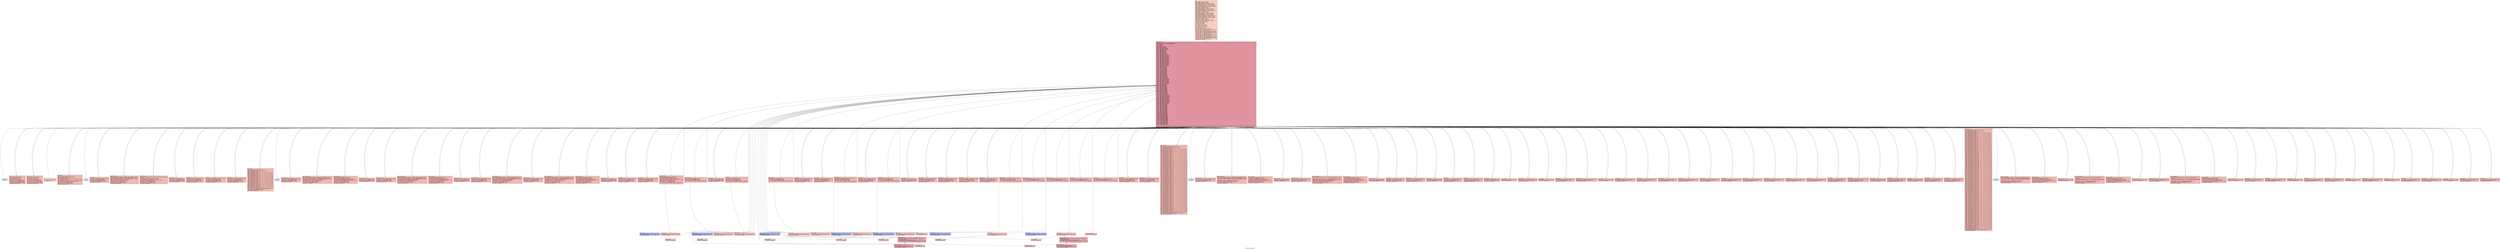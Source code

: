 digraph "CFG for 'phi_simple' function" {
	label="CFG for 'phi_simple' function";

	Node0x6248902d8830 [shape=record,color="#3d50c3ff", style=filled, fillcolor="#f2907270" fontname="Courier",label="{2:\l|  %dummy.var299 = alloca i32, align 4\l  %cff.state221 = alloca i32, align 4\l  %fake.counter.phialloca216 = alloca i32, align 4\l  %fake.counter175.phialloca = alloca i32, align 4\l  %fake.counter182.phialloca = alloca i32, align 4\l  %fake.counter.reload217.alloca = alloca i32, align 4\l  %fake.counter175.reload.alloca = alloca i32, align 4\l  %fake.counter182.reload.alloca = alloca i32, align 4\l  %dummy.var164 = alloca i32, align 4\l  %cff.state111 = alloca i32, align 4\l  %fake.counter.phialloca107 = alloca i32, align 4\l  %fake.counter90.phialloca = alloca i32, align 4\l  %fake.counter.reload108.alloca = alloca i32, align 4\l  %fake.counter90.reload.alloca = alloca i32, align 4\l  %dummy.var79 = alloca i32, align 4\l  %cff.state58 = alloca i32, align 4\l  %fake.counter.phialloca52 = alloca i32, align 4\l  %fake.counter19.phialloca = alloca i32, align 4\l  %fake.counter26.phialloca = alloca i32, align 4\l  %fake.counter33.phialloca = alloca i32, align 4\l  %fake.counter.reload53.alloca = alloca i32, align 4\l  %fake.counter19.reload.alloca = alloca i32, align 4\l  %fake.counter26.reload.alloca = alloca i32, align 4\l  %fake.counter33.reload.alloca = alloca i32, align 4\l  %dummy.var8 = alloca i32, align 4\l  %cff.state2 = alloca i32, align 4\l  %fake.counter.phialloca = alloca i32, align 4\l  %fake.counter.reload.alloca = alloca i32, align 4\l  %dummy.var = alloca i32, align 4\l  %cff.state = alloca i32, align 4\l  %3 = alloca i32, align 4\l  %4 = alloca i32, align 4\l  %5 = alloca i32, align 4\l  store i32 %0, ptr %3, align 4\l  store i32 %1, ptr %4, align 4\l  %6 = load i32, ptr %3, align 4\l  %7 = load i32, ptr %4, align 4\l  %8 = icmp sgt i32 %6, %7\l  %cff.init = select i1 %8, i32 1, i32 2\l  store i32 %cff.init, ptr %cff.state, align 4\l  store i32 undef, ptr %fake.counter.phialloca, align 4\l  store i32 4, ptr %cff.state2, align 4\l  store i32 undef, ptr %fake.counter.phialloca52, align 4\l  store i32 undef, ptr %fake.counter19.phialloca, align 4\l  store i32 undef, ptr %fake.counter26.phialloca, align 4\l  store i32 undef, ptr %fake.counter33.phialloca, align 4\l  store i32 14, ptr %cff.state58, align 4\l  store i32 undef, ptr %fake.counter.phialloca107, align 4\l  store i32 undef, ptr %fake.counter90.phialloca, align 4\l  store i32 48, ptr %cff.state111, align 4\l  store i32 undef, ptr %fake.counter.phialloca216, align 4\l  store i32 undef, ptr %fake.counter175.phialloca, align 4\l  store i32 undef, ptr %fake.counter182.phialloca, align 4\l  store i32 72, ptr %cff.state221, align 4\l  br label %cff.dispatch222\l}"];
	Node0x6248902d8830 -> Node0x62489036c9d0;
	Node0x6248902db490 [shape=record,color="#3d50c3ff", style=filled, fillcolor="#de614d70" fontname="Courier",label="{9:\l|  %10 = load i32, ptr %3, align 4\l  %11 = load i32, ptr %4, align 4\l  %12 = sub nsw i32 %10, %11\l  store i32 %12, ptr %5, align 4\l  store i32 3, ptr %cff.state, align 4\l  store i32 4, ptr %cff.state2, align 4\l  store i32 14, ptr %cff.state58, align 4\l  store i32 48, ptr %cff.state111, align 4\l  store i32 72, ptr %cff.state221, align 4\l  br label %cff.dispatch222\l}"];
	Node0x6248902db490 -> Node0x62489036c9d0;
	Node0x6248902db4f0 [shape=record,color="#3d50c3ff", style=filled, fillcolor="#de614d70" fontname="Courier",label="{13:\l|  %14 = load i32, ptr %4, align 4\l  %15 = load i32, ptr %3, align 4\l  %16 = sub nsw i32 %14, %15\l  store i32 %16, ptr %5, align 4\l  store i32 3, ptr %cff.state, align 4\l  store i32 4, ptr %cff.state2, align 4\l  store i32 14, ptr %cff.state58, align 4\l  store i32 48, ptr %cff.state111, align 4\l  store i32 72, ptr %cff.state221, align 4\l  br label %cff.dispatch222\l}"];
	Node0x6248902db4f0 -> Node0x62489036c9d0;
	Node0x6248902db7e0 [shape=record,color="#3d50c3ff", style=filled, fillcolor="#f2907270" fontname="Courier",label="{17:\l|  %18 = load i32, ptr %5, align 4\l  %19 = mul nsw i32 %18, 2\l  ret i32 %19\l}"];
	Node0x6248902ef4c0 [shape=record,color="#3d50c3ff", style=filled, fillcolor="#de614d70" fontname="Courier",label="{cff.dispatch:\l|  %cff.cur = load i32, ptr %cff.state, align 4\l  %20 = icmp eq i32 %cff.cur, 1\l  %cff.case.select = select i1 %20, i32 1, i32 5\l  %21 = icmp eq i32 %cff.cur, 2\l  %cff.case.select6 = select i1 %21, i32 2, i32 %cff.case.select\l  %22 = icmp eq i32 %cff.cur, 3\l  %cff.case.select7 = select i1 %22, i32 3, i32 %cff.case.select6\l  store i32 %cff.case.select7, ptr %cff.state2, align 4\l  store i32 14, ptr %cff.state58, align 4\l  store i32 48, ptr %cff.state111, align 4\l  store i32 72, ptr %cff.state221, align 4\l  br label %cff.dispatch222\l}"];
	Node0x6248902ef4c0 -> Node0x62489036c9d0;
	Node0x6248902ef520 [shape=record,color="#3d50c3ff", style=filled, fillcolor="#c7d7f070" fontname="Courier",label="{cff.default:\l|  unreachable\l}"];
	Node0x6248902f34c0 [shape=record,color="#3d50c3ff", style=filled, fillcolor="#de614d70" fontname="Courier",label="{fake.loop.entry:\l|  store i32 0, ptr %fake.counter.phialloca, align 4\l  store i32 7, ptr %cff.state2, align 4\l  store i32 14, ptr %cff.state58, align 4\l  store i32 48, ptr %cff.state111, align 4\l  store i32 72, ptr %cff.state221, align 4\l  br label %cff.dispatch222\l}"];
	Node0x6248902f34c0 -> Node0x62489036c9d0;
	Node0x6248902f3550 [shape=record,color="#3d50c3ff", style=filled, fillcolor="#de614d70" fontname="Courier",label="{fake.loop.header:\l|  %fake.counter.reload1 = load i32, ptr %fake.counter.phialloca, align 4\l  %fake.counter.reload = load i32, ptr %fake.counter.phialloca, align 4\l  store i32 %fake.counter.reload, ptr %fake.counter.reload.alloca, align 4\l  %fake.cond = icmp slt i32 %fake.counter.reload1, 10\l  %cff.next = select i1 %fake.cond, i32 8, i32 9\l  store i32 %cff.next, ptr %cff.state2, align 4\l  store i32 14, ptr %cff.state58, align 4\l  store i32 48, ptr %cff.state111, align 4\l  store i32 72, ptr %cff.state221, align 4\l  br label %cff.dispatch222\l}"];
	Node0x6248902f3550 -> Node0x62489036c9d0;
	Node0x6248902f35e0 [shape=record,color="#3d50c3ff", style=filled, fillcolor="#de614d70" fontname="Courier",label="{fake.loop.body:\l|  %fake.counter.reload.reload = load i32, ptr %fake.counter.reload.alloca,\l... align 4\l  %fake.inc = add i32 %fake.counter.reload.reload, 1\l  store volatile i32 28, ptr %dummy.var, align 4\l  store i32 %fake.inc, ptr %fake.counter.phialloca, align 4\l  store i32 7, ptr %cff.state2, align 4\l  store i32 14, ptr %cff.state58, align 4\l  store i32 48, ptr %cff.state111, align 4\l  store i32 72, ptr %cff.state221, align 4\l  br label %cff.dispatch222\l}"];
	Node0x6248902f35e0 -> Node0x62489036c9d0;
	Node0x6248902f3670 [shape=record,color="#3d50c3ff", style=filled, fillcolor="#de614d70" fontname="Courier",label="{fake.loop.exit:\l|  store i32 4, ptr %cff.state2, align 4\l  store i32 14, ptr %cff.state58, align 4\l  store i32 48, ptr %cff.state111, align 4\l  store i32 72, ptr %cff.state221, align 4\l  br label %cff.dispatch222\l}"];
	Node0x6248902f3670 -> Node0x62489036c9d0;
	Node0x6248902f3aa0 [shape=record,color="#3d50c3ff", style=filled, fillcolor="#de614d70" fontname="Courier",label="{fake.then:\l|  store volatile i32 87, ptr %dummy.var, align 4\l  store i32 12, ptr %cff.state2, align 4\l  store i32 14, ptr %cff.state58, align 4\l  store i32 48, ptr %cff.state111, align 4\l  store i32 72, ptr %cff.state221, align 4\l  br label %cff.dispatch222\l}"];
	Node0x6248902f3aa0 -> Node0x62489036c9d0;
	Node0x6248902f3b30 [shape=record,color="#3d50c3ff", style=filled, fillcolor="#de614d70" fontname="Courier",label="{fake.else:\l|  store volatile i32 87091200, ptr %dummy.var, align 4\l  store i32 12, ptr %cff.state2, align 4\l  store i32 14, ptr %cff.state58, align 4\l  store i32 48, ptr %cff.state111, align 4\l  store i32 72, ptr %cff.state221, align 4\l  br label %cff.dispatch222\l}"];
	Node0x6248902f3b30 -> Node0x62489036c9d0;
	Node0x6248902f3bc0 [shape=record,color="#3d50c3ff", style=filled, fillcolor="#de614d70" fontname="Courier",label="{fake.merge:\l|  store i32 4, ptr %cff.state2, align 4\l  store i32 14, ptr %cff.state58, align 4\l  store i32 48, ptr %cff.state111, align 4\l  store i32 72, ptr %cff.state221, align 4\l  br i1 false, label %fake.block334, label %cff.dispatch222\l|{<s0>T|<s1>F}}"];
	Node0x6248902f3bc0:s0 -> Node0x6248903b5430;
	Node0x6248902f3bc0:s1 -> Node0x62489036c9d0;
	Node0x6248902f42b0 [shape=record,color="#3d50c3ff", style=filled, fillcolor="#de614d70" fontname="Courier",label="{fake.block:\l|  store volatile i32 -4562, ptr %dummy.var, align 4\l  store i32 4, ptr %cff.state2, align 4\l  store i32 14, ptr %cff.state58, align 4\l  store i32 48, ptr %cff.state111, align 4\l  store i32 72, ptr %cff.state221, align 4\l  br label %cff.dispatch222\l}"];
	Node0x6248902f42b0 -> Node0x62489036c9d0;
	Node0x6248902f3730 [shape=record,color="#3d50c3ff", style=filled, fillcolor="#de614d70" fontname="Courier",label="{cff.dispatch3:\l|  %cff.cur5 = load i32, ptr %cff.state2, align 4\l  %23 = icmp eq i32 %cff.cur5, 1\l  %cff.case.select62 = select i1 %23, i32 1, i32 15\l  %24 = icmp eq i32 %cff.cur5, 2\l  %cff.case.select63 = select i1 %24, i32 2, i32 %cff.case.select62\l  %25 = icmp eq i32 %cff.cur5, 3\l  %cff.case.select64 = select i1 %25, i32 3, i32 %cff.case.select63\l  %26 = icmp eq i32 %cff.cur5, 4\l  %cff.case.select65 = select i1 %26, i32 4, i32 %cff.case.select64\l  %27 = icmp eq i32 %cff.cur5, 5\l  %cff.case.select66 = select i1 %27, i32 5, i32 %cff.case.select65\l  %28 = icmp eq i32 %cff.cur5, 6\l  %cff.case.select67 = select i1 %28, i32 6, i32 %cff.case.select66\l  %29 = icmp eq i32 %cff.cur5, 7\l  %cff.case.select68 = select i1 %29, i32 7, i32 %cff.case.select67\l  %30 = icmp eq i32 %cff.cur5, 8\l  %cff.case.select69 = select i1 %30, i32 8, i32 %cff.case.select68\l  %31 = icmp eq i32 %cff.cur5, 9\l  %cff.case.select70 = select i1 %31, i32 9, i32 %cff.case.select69\l  %32 = icmp eq i32 %cff.cur5, 10\l  %cff.case.select71 = select i1 %32, i32 10, i32 %cff.case.select70\l  %33 = icmp eq i32 %cff.cur5, 11\l  %cff.case.select72 = select i1 %33, i32 11, i32 %cff.case.select71\l  %34 = icmp eq i32 %cff.cur5, 12\l  %cff.case.select73 = select i1 %34, i32 12, i32 %cff.case.select72\l  %35 = icmp eq i32 %cff.cur5, 13\l  %cff.case.select74 = select i1 %35, i32 13, i32 %cff.case.select73\l  store i32 %cff.case.select74, ptr %cff.state58, align 4\l  store i32 48, ptr %cff.state111, align 4\l  store i32 72, ptr %cff.state221, align 4\l  br label %cff.dispatch222\l}"];
	Node0x6248902f3730 -> Node0x62489036c9d0;
	Node0x6248902f3790 [shape=record,color="#3d50c3ff", style=filled, fillcolor="#c7d7f070" fontname="Courier",label="{cff.default4:\l|  unreachable\l}"];
	Node0x6248902f3090 [shape=record,color="#3d50c3ff", style=filled, fillcolor="#de614d70" fontname="Courier",label="{fake.loop.entry9:\l|  store i32 0, ptr %fake.counter.phialloca52, align 4\l  store i32 17, ptr %cff.state58, align 4\l  store i32 48, ptr %cff.state111, align 4\l  store i32 72, ptr %cff.state221, align 4\l  br label %cff.dispatch222\l}"];
	Node0x6248902f3090 -> Node0x62489036c9d0;
	Node0x6248902f8220 [shape=record,color="#3d50c3ff", style=filled, fillcolor="#de614d70" fontname="Courier",label="{fake.loop.header10:\l|  %fake.counter.reload54 = load i32, ptr %fake.counter.phialloca52, align 4\l  %fake.counter.reload53 = load i32, ptr %fake.counter.phialloca52, align 4\l  store i32 %fake.counter.reload53, ptr %fake.counter.reload53.alloca, align 4\l  %fake.cond13 = icmp slt i32 %fake.counter.reload54, 10\l  %cff.next75 = select i1 %fake.cond13, i32 18, i32 19\l  store i32 %cff.next75, ptr %cff.state58, align 4\l  store i32 48, ptr %cff.state111, align 4\l  store i32 72, ptr %cff.state221, align 4\l  br label %cff.dispatch222\l}"];
	Node0x6248902f8220 -> Node0x62489036c9d0;
	Node0x6248902effe0 [shape=record,color="#3d50c3ff", style=filled, fillcolor="#de614d70" fontname="Courier",label="{fake.loop.body11:\l|  %fake.counter.reload53.reload = load i32, ptr\l... %fake.counter.reload53.alloca, align 4\l  %fake.inc14 = add i32 %fake.counter.reload53.reload, 1\l  store volatile i32 385950, ptr %dummy.var8, align 4\l  store i32 %fake.inc14, ptr %fake.counter.phialloca52, align 4\l  store i32 17, ptr %cff.state58, align 4\l  store i32 48, ptr %cff.state111, align 4\l  store i32 72, ptr %cff.state221, align 4\l  br label %cff.dispatch222\l}"];
	Node0x6248902effe0 -> Node0x62489036c9d0;
	Node0x6248902ef870 [shape=record,color="#3d50c3ff", style=filled, fillcolor="#de614d70" fontname="Courier",label="{fake.loop.exit12:\l|  store i32 14, ptr %cff.state58, align 4\l  store i32 48, ptr %cff.state111, align 4\l  store i32 72, ptr %cff.state221, align 4\l  br label %cff.dispatch222\l}"];
	Node0x6248902ef870 -> Node0x62489036c9d0;
	Node0x624890309c60 [shape=record,color="#3d50c3ff", style=filled, fillcolor="#de614d70" fontname="Courier",label="{fake.loop.entry15:\l|  store i32 0, ptr %fake.counter19.phialloca, align 4\l  store i32 21, ptr %cff.state58, align 4\l  store i32 48, ptr %cff.state111, align 4\l  store i32 72, ptr %cff.state221, align 4\l  br label %cff.dispatch222\l}"];
	Node0x624890309c60 -> Node0x62489036c9d0;
	Node0x624890309cf0 [shape=record,color="#3d50c3ff", style=filled, fillcolor="#de614d70" fontname="Courier",label="{fake.loop.header16:\l|  %fake.counter19.reload55 = load i32, ptr %fake.counter19.phialloca, align 4\l  %fake.counter19.reload = load i32, ptr %fake.counter19.phialloca, align 4\l  store i32 %fake.counter19.reload, ptr %fake.counter19.reload.alloca, align 4\l  %fake.cond20 = icmp slt i32 %fake.counter19.reload55, 10\l  %cff.next76 = select i1 %fake.cond20, i32 22, i32 23\l  store i32 %cff.next76, ptr %cff.state58, align 4\l  store i32 48, ptr %cff.state111, align 4\l  store i32 72, ptr %cff.state221, align 4\l  br label %cff.dispatch222\l}"];
	Node0x624890309cf0 -> Node0x62489036c9d0;
	Node0x624890309d80 [shape=record,color="#3d50c3ff", style=filled, fillcolor="#de614d70" fontname="Courier",label="{fake.loop.body17:\l|  %fake.counter19.reload.reload = load i32, ptr\l... %fake.counter19.reload.alloca, align 4\l  %fake.inc21 = add i32 %fake.counter19.reload.reload, 1\l  store volatile i32 106, ptr %dummy.var8, align 4\l  store i32 %fake.inc21, ptr %fake.counter19.phialloca, align 4\l  store i32 21, ptr %cff.state58, align 4\l  store i32 48, ptr %cff.state111, align 4\l  store i32 72, ptr %cff.state221, align 4\l  br label %cff.dispatch222\l}"];
	Node0x624890309d80 -> Node0x62489036c9d0;
	Node0x624890309e10 [shape=record,color="#3d50c3ff", style=filled, fillcolor="#de614d70" fontname="Courier",label="{fake.loop.exit18:\l|  store i32 14, ptr %cff.state58, align 4\l  store i32 48, ptr %cff.state111, align 4\l  store i32 72, ptr %cff.state221, align 4\l  br label %cff.dispatch222\l}"];
	Node0x624890309e10 -> Node0x62489036c9d0;
	Node0x62489030a450 [shape=record,color="#3d50c3ff", style=filled, fillcolor="#de614d70" fontname="Courier",label="{fake.loop.entry22:\l|  store i32 0, ptr %fake.counter26.phialloca, align 4\l  store i32 25, ptr %cff.state58, align 4\l  store i32 48, ptr %cff.state111, align 4\l  store i32 72, ptr %cff.state221, align 4\l  br label %cff.dispatch222\l}"];
	Node0x62489030a450 -> Node0x62489036c9d0;
	Node0x62489030a4e0 [shape=record,color="#3d50c3ff", style=filled, fillcolor="#de614d70" fontname="Courier",label="{fake.loop.header23:\l|  %fake.counter26.reload56 = load i32, ptr %fake.counter26.phialloca, align 4\l  %fake.counter26.reload = load i32, ptr %fake.counter26.phialloca, align 4\l  store i32 %fake.counter26.reload, ptr %fake.counter26.reload.alloca, align 4\l  %fake.cond27 = icmp slt i32 %fake.counter26.reload56, 10\l  %cff.next77 = select i1 %fake.cond27, i32 26, i32 27\l  store i32 %cff.next77, ptr %cff.state58, align 4\l  store i32 48, ptr %cff.state111, align 4\l  store i32 72, ptr %cff.state221, align 4\l  br label %cff.dispatch222\l}"];
	Node0x62489030a4e0 -> Node0x62489036c9d0;
	Node0x62489030a570 [shape=record,color="#3d50c3ff", style=filled, fillcolor="#de614d70" fontname="Courier",label="{fake.loop.body24:\l|  %fake.counter26.reload.reload = load i32, ptr\l... %fake.counter26.reload.alloca, align 4\l  %fake.inc28 = add i32 %fake.counter26.reload.reload, 1\l  store volatile i32 43, ptr %dummy.var8, align 4\l  store i32 %fake.inc28, ptr %fake.counter26.phialloca, align 4\l  store i32 25, ptr %cff.state58, align 4\l  store i32 48, ptr %cff.state111, align 4\l  store i32 72, ptr %cff.state221, align 4\l  br i1 false, label %fake.then325, label %cff.dispatch222\l|{<s0>T|<s1>F}}"];
	Node0x62489030a570:s0 -> Node0x6248903b46b0;
	Node0x62489030a570:s1 -> Node0x62489036c9d0;
	Node0x62489030a600 [shape=record,color="#3d50c3ff", style=filled, fillcolor="#de614d70" fontname="Courier",label="{fake.loop.exit25:\l|  store i32 14, ptr %cff.state58, align 4\l  store i32 48, ptr %cff.state111, align 4\l  store i32 72, ptr %cff.state221, align 4\l  br i1 false, label %fake.then322, label %cff.dispatch222\l|{<s0>T|<s1>F}}"];
	Node0x62489030a600:s0 -> Node0x6248903b4230;
	Node0x62489030a600:s1 -> Node0x62489036c9d0;
	Node0x62489030b200 [shape=record,color="#3d50c3ff", style=filled, fillcolor="#de614d70" fontname="Courier",label="{fake.loop.entry29:\l|  store i32 0, ptr %fake.counter33.phialloca, align 4\l  store i32 29, ptr %cff.state58, align 4\l  store i32 48, ptr %cff.state111, align 4\l  store i32 72, ptr %cff.state221, align 4\l  br label %cff.dispatch222\l}"];
	Node0x62489030b200 -> Node0x62489036c9d0;
	Node0x62489030b290 [shape=record,color="#3d50c3ff", style=filled, fillcolor="#de614d70" fontname="Courier",label="{fake.loop.header30:\l|  %fake.counter33.reload57 = load i32, ptr %fake.counter33.phialloca, align 4\l  %fake.counter33.reload = load i32, ptr %fake.counter33.phialloca, align 4\l  store i32 %fake.counter33.reload, ptr %fake.counter33.reload.alloca, align 4\l  %fake.cond34 = icmp slt i32 %fake.counter33.reload57, 10\l  %cff.next78 = select i1 %fake.cond34, i32 30, i32 31\l  store i32 %cff.next78, ptr %cff.state58, align 4\l  store i32 48, ptr %cff.state111, align 4\l  store i32 72, ptr %cff.state221, align 4\l  br label %cff.dispatch222\l}"];
	Node0x62489030b290 -> Node0x62489036c9d0;
	Node0x62489030b320 [shape=record,color="#3d50c3ff", style=filled, fillcolor="#de614d70" fontname="Courier",label="{fake.loop.body31:\l|  %fake.counter33.reload.reload = load i32, ptr\l... %fake.counter33.reload.alloca, align 4\l  %fake.inc35 = add i32 %fake.counter33.reload.reload, 1\l  store volatile i32 20, ptr %dummy.var8, align 4\l  store i32 %fake.inc35, ptr %fake.counter33.phialloca, align 4\l  store i32 29, ptr %cff.state58, align 4\l  store i32 48, ptr %cff.state111, align 4\l  store i32 72, ptr %cff.state221, align 4\l  br label %cff.dispatch222\l}"];
	Node0x62489030b320 -> Node0x62489036c9d0;
	Node0x62489030b3b0 [shape=record,color="#3d50c3ff", style=filled, fillcolor="#de614d70" fontname="Courier",label="{fake.loop.exit32:\l|  store i32 14, ptr %cff.state58, align 4\l  store i32 48, ptr %cff.state111, align 4\l  store i32 72, ptr %cff.state221, align 4\l  br label %cff.dispatch222\l}"];
	Node0x62489030b3b0 -> Node0x62489036c9d0;
	Node0x62489030b990 [shape=record,color="#3d50c3ff", style=filled, fillcolor="#de614d70" fontname="Courier",label="{fake.then36:\l|  store volatile i32 78, ptr %dummy.var8, align 4\l  store i32 34, ptr %cff.state58, align 4\l  store i32 48, ptr %cff.state111, align 4\l  store i32 72, ptr %cff.state221, align 4\l  br label %cff.dispatch222\l}"];
	Node0x62489030b990 -> Node0x62489036c9d0;
	Node0x62489030ba20 [shape=record,color="#3d50c3ff", style=filled, fillcolor="#de614d70" fontname="Courier",label="{fake.else37:\l|  store volatile i32 8709120, ptr %dummy.var8, align 4\l  store i32 34, ptr %cff.state58, align 4\l  store i32 48, ptr %cff.state111, align 4\l  store i32 72, ptr %cff.state221, align 4\l  br label %cff.dispatch222\l}"];
	Node0x62489030ba20 -> Node0x62489036c9d0;
	Node0x62489030bab0 [shape=record,color="#3d50c3ff", style=filled, fillcolor="#de614d70" fontname="Courier",label="{fake.merge38:\l|  store i32 14, ptr %cff.state58, align 4\l  store i32 48, ptr %cff.state111, align 4\l  store i32 72, ptr %cff.state221, align 4\l  br label %cff.dispatch222\l}"];
	Node0x62489030bab0 -> Node0x62489036c9d0;
	Node0x62489030be10 [shape=record,color="#3d50c3ff", style=filled, fillcolor="#de614d70" fontname="Courier",label="{fake.then39:\l|  store volatile i32 52, ptr %dummy.var8, align 4\l  store i32 37, ptr %cff.state58, align 4\l  store i32 48, ptr %cff.state111, align 4\l  store i32 72, ptr %cff.state221, align 4\l  br label %cff.dispatch222\l}"];
	Node0x62489030be10 -> Node0x62489036c9d0;
	Node0x62489030bea0 [shape=record,color="#3d50c3ff", style=filled, fillcolor="#de614d70" fontname="Courier",label="{fake.else40:\l|  store volatile i32 2880, ptr %dummy.var8, align 4\l  store i32 37, ptr %cff.state58, align 4\l  store i32 48, ptr %cff.state111, align 4\l  store i32 72, ptr %cff.state221, align 4\l  br label %cff.dispatch222\l}"];
	Node0x62489030bea0 -> Node0x62489036c9d0;
	Node0x62489030bf30 [shape=record,color="#3d50c3ff", style=filled, fillcolor="#de614d70" fontname="Courier",label="{fake.merge41:\l|  store i32 14, ptr %cff.state58, align 4\l  store i32 48, ptr %cff.state111, align 4\l  store i32 72, ptr %cff.state221, align 4\l  br i1 false, label %fake.loop.entry300, label %cff.dispatch222\l|{<s0>T|<s1>F}}"];
	Node0x62489030bf30:s0 -> Node0x6248902f5230;
	Node0x62489030bf30:s1 -> Node0x62489036c9d0;
	Node0x62489030c290 [shape=record,color="#3d50c3ff", style=filled, fillcolor="#de614d70" fontname="Courier",label="{fake.then42:\l|  store volatile i32 63, ptr %dummy.var8, align 4\l  store i32 40, ptr %cff.state58, align 4\l  store i32 48, ptr %cff.state111, align 4\l  store i32 72, ptr %cff.state221, align 4\l  br label %cff.dispatch222\l}"];
	Node0x62489030c290 -> Node0x62489036c9d0;
	Node0x62489030c320 [shape=record,color="#3d50c3ff", style=filled, fillcolor="#de614d70" fontname="Courier",label="{fake.else43:\l|  store volatile i32 120960, ptr %dummy.var8, align 4\l  store i32 40, ptr %cff.state58, align 4\l  store i32 48, ptr %cff.state111, align 4\l  store i32 72, ptr %cff.state221, align 4\l  br i1 false, label %fake.block335, label %cff.dispatch222\l|{<s0>T|<s1>F}}"];
	Node0x62489030c320:s0 -> Node0x6248903b57f0;
	Node0x62489030c320:s1 -> Node0x62489036c9d0;
	Node0x62489030c3b0 [shape=record,color="#3d50c3ff", style=filled, fillcolor="#de614d70" fontname="Courier",label="{fake.merge44:\l|  store i32 14, ptr %cff.state58, align 4\l  store i32 48, ptr %cff.state111, align 4\l  store i32 72, ptr %cff.state221, align 4\l  br label %cff.dispatch222\l}"];
	Node0x62489030c3b0 -> Node0x62489036c9d0;
	Node0x62489030c710 [shape=record,color="#3d50c3ff", style=filled, fillcolor="#de614d70" fontname="Courier",label="{fake.then45:\l|  store volatile i32 57, ptr %dummy.var8, align 4\l  store i32 43, ptr %cff.state58, align 4\l  store i32 48, ptr %cff.state111, align 4\l  store i32 72, ptr %cff.state221, align 4\l  br label %cff.dispatch222\l}"];
	Node0x62489030c710 -> Node0x62489036c9d0;
	Node0x62489030c7a0 [shape=record,color="#3d50c3ff", style=filled, fillcolor="#de614d70" fontname="Courier",label="{fake.else46:\l|  store volatile i32 17280, ptr %dummy.var8, align 4\l  store i32 43, ptr %cff.state58, align 4\l  store i32 48, ptr %cff.state111, align 4\l  store i32 72, ptr %cff.state221, align 4\l  br label %cff.dispatch222\l}"];
	Node0x62489030c7a0 -> Node0x62489036c9d0;
	Node0x62489030c830 [shape=record,color="#3d50c3ff", style=filled, fillcolor="#de614d70" fontname="Courier",label="{fake.merge47:\l|  store i32 14, ptr %cff.state58, align 4\l  store i32 48, ptr %cff.state111, align 4\l  store i32 72, ptr %cff.state221, align 4\l  br i1 false, label %fake.then328, label %cff.dispatch222\l|{<s0>T|<s1>F}}"];
	Node0x62489030c830:s0 -> Node0x6248903b4b30;
	Node0x62489030c830:s1 -> Node0x62489036c9d0;
	Node0x62489030cb90 [shape=record,color="#3d50c3ff", style=filled, fillcolor="#de614d70" fontname="Courier",label="{fake.block48:\l|  store volatile i32 26880, ptr %dummy.var8, align 4\l  store i32 14, ptr %cff.state58, align 4\l  store i32 48, ptr %cff.state111, align 4\l  store i32 72, ptr %cff.state221, align 4\l  br label %cff.dispatch222\l}"];
	Node0x62489030cb90 -> Node0x62489036c9d0;
	Node0x62489030ce30 [shape=record,color="#3d50c3ff", style=filled, fillcolor="#de614d70" fontname="Courier",label="{fake.block49:\l|  store volatile i32 458, ptr %dummy.var8, align 4\l  store i32 14, ptr %cff.state58, align 4\l  store i32 48, ptr %cff.state111, align 4\l  store i32 72, ptr %cff.state221, align 4\l  br label %cff.dispatch222\l}"];
	Node0x62489030ce30 -> Node0x62489036c9d0;
	Node0x62489030d130 [shape=record,color="#3d50c3ff", style=filled, fillcolor="#de614d70" fontname="Courier",label="{fake.block50:\l|  store volatile i32 5213, ptr %dummy.var8, align 4\l  store i32 14, ptr %cff.state58, align 4\l  store i32 48, ptr %cff.state111, align 4\l  store i32 72, ptr %cff.state221, align 4\l  br label %cff.dispatch222\l}"];
	Node0x62489030d130 -> Node0x62489036c9d0;
	Node0x62489030d520 [shape=record,color="#3d50c3ff", style=filled, fillcolor="#de614d70" fontname="Courier",label="{fake.block51:\l|  store volatile i32 -11843, ptr %dummy.var8, align 4\l  store i32 14, ptr %cff.state58, align 4\l  store i32 48, ptr %cff.state111, align 4\l  store i32 72, ptr %cff.state221, align 4\l  br label %cff.dispatch222\l}"];
	Node0x62489030d520 -> Node0x62489036c9d0;
	Node0x62489030b550 [shape=record,color="#3d50c3ff", style=filled, fillcolor="#de614d70" fontname="Courier",label="{cff.dispatch59:\l|  %cff.cur61 = load i32, ptr %cff.state58, align 4\l  %36 = icmp eq i32 %cff.cur61, 1\l  %cff.case.select115 = select i1 %36, i32 1, i32 49\l  %37 = icmp eq i32 %cff.cur61, 2\l  %cff.case.select116 = select i1 %37, i32 2, i32 %cff.case.select115\l  %38 = icmp eq i32 %cff.cur61, 3\l  %cff.case.select117 = select i1 %38, i32 3, i32 %cff.case.select116\l  %39 = icmp eq i32 %cff.cur61, 4\l  %cff.case.select118 = select i1 %39, i32 4, i32 %cff.case.select117\l  %40 = icmp eq i32 %cff.cur61, 5\l  %cff.case.select119 = select i1 %40, i32 5, i32 %cff.case.select118\l  %41 = icmp eq i32 %cff.cur61, 6\l  %cff.case.select120 = select i1 %41, i32 6, i32 %cff.case.select119\l  %42 = icmp eq i32 %cff.cur61, 7\l  %cff.case.select121 = select i1 %42, i32 7, i32 %cff.case.select120\l  %43 = icmp eq i32 %cff.cur61, 8\l  %cff.case.select122 = select i1 %43, i32 8, i32 %cff.case.select121\l  %44 = icmp eq i32 %cff.cur61, 9\l  %cff.case.select123 = select i1 %44, i32 9, i32 %cff.case.select122\l  %45 = icmp eq i32 %cff.cur61, 10\l  %cff.case.select124 = select i1 %45, i32 10, i32 %cff.case.select123\l  %46 = icmp eq i32 %cff.cur61, 11\l  %cff.case.select125 = select i1 %46, i32 11, i32 %cff.case.select124\l  %47 = icmp eq i32 %cff.cur61, 12\l  %cff.case.select126 = select i1 %47, i32 12, i32 %cff.case.select125\l  %48 = icmp eq i32 %cff.cur61, 13\l  %cff.case.select127 = select i1 %48, i32 13, i32 %cff.case.select126\l  %49 = icmp eq i32 %cff.cur61, 14\l  %cff.case.select128 = select i1 %49, i32 14, i32 %cff.case.select127\l  %50 = icmp eq i32 %cff.cur61, 15\l  %cff.case.select129 = select i1 %50, i32 15, i32 %cff.case.select128\l  %51 = icmp eq i32 %cff.cur61, 16\l  %cff.case.select130 = select i1 %51, i32 16, i32 %cff.case.select129\l  %52 = icmp eq i32 %cff.cur61, 17\l  %cff.case.select131 = select i1 %52, i32 17, i32 %cff.case.select130\l  %53 = icmp eq i32 %cff.cur61, 18\l  %cff.case.select132 = select i1 %53, i32 18, i32 %cff.case.select131\l  %54 = icmp eq i32 %cff.cur61, 19\l  %cff.case.select133 = select i1 %54, i32 19, i32 %cff.case.select132\l  %55 = icmp eq i32 %cff.cur61, 20\l  %cff.case.select134 = select i1 %55, i32 20, i32 %cff.case.select133\l  %56 = icmp eq i32 %cff.cur61, 21\l  %cff.case.select135 = select i1 %56, i32 21, i32 %cff.case.select134\l  %57 = icmp eq i32 %cff.cur61, 22\l  %cff.case.select136 = select i1 %57, i32 22, i32 %cff.case.select135\l  %58 = icmp eq i32 %cff.cur61, 23\l  %cff.case.select137 = select i1 %58, i32 23, i32 %cff.case.select136\l  %59 = icmp eq i32 %cff.cur61, 24\l  %cff.case.select138 = select i1 %59, i32 24, i32 %cff.case.select137\l  %60 = icmp eq i32 %cff.cur61, 25\l  %cff.case.select139 = select i1 %60, i32 25, i32 %cff.case.select138\l  %61 = icmp eq i32 %cff.cur61, 26\l  %cff.case.select140 = select i1 %61, i32 26, i32 %cff.case.select139\l  %62 = icmp eq i32 %cff.cur61, 27\l  %cff.case.select141 = select i1 %62, i32 27, i32 %cff.case.select140\l  %63 = icmp eq i32 %cff.cur61, 28\l  %cff.case.select142 = select i1 %63, i32 28, i32 %cff.case.select141\l  %64 = icmp eq i32 %cff.cur61, 29\l  %cff.case.select143 = select i1 %64, i32 29, i32 %cff.case.select142\l  %65 = icmp eq i32 %cff.cur61, 30\l  %cff.case.select144 = select i1 %65, i32 30, i32 %cff.case.select143\l  %66 = icmp eq i32 %cff.cur61, 31\l  %cff.case.select145 = select i1 %66, i32 31, i32 %cff.case.select144\l  %67 = icmp eq i32 %cff.cur61, 32\l  %cff.case.select146 = select i1 %67, i32 32, i32 %cff.case.select145\l  %68 = icmp eq i32 %cff.cur61, 33\l  %cff.case.select147 = select i1 %68, i32 33, i32 %cff.case.select146\l  %69 = icmp eq i32 %cff.cur61, 34\l  %cff.case.select148 = select i1 %69, i32 34, i32 %cff.case.select147\l  %70 = icmp eq i32 %cff.cur61, 35\l  %cff.case.select149 = select i1 %70, i32 35, i32 %cff.case.select148\l  %71 = icmp eq i32 %cff.cur61, 36\l  %cff.case.select150 = select i1 %71, i32 36, i32 %cff.case.select149\l  %72 = icmp eq i32 %cff.cur61, 37\l  %cff.case.select151 = select i1 %72, i32 37, i32 %cff.case.select150\l  %73 = icmp eq i32 %cff.cur61, 38\l  %cff.case.select152 = select i1 %73, i32 38, i32 %cff.case.select151\l  %74 = icmp eq i32 %cff.cur61, 39\l  %cff.case.select153 = select i1 %74, i32 39, i32 %cff.case.select152\l  %75 = icmp eq i32 %cff.cur61, 40\l  %cff.case.select154 = select i1 %75, i32 40, i32 %cff.case.select153\l  %76 = icmp eq i32 %cff.cur61, 41\l  %cff.case.select155 = select i1 %76, i32 41, i32 %cff.case.select154\l  %77 = icmp eq i32 %cff.cur61, 42\l  %cff.case.select156 = select i1 %77, i32 42, i32 %cff.case.select155\l  %78 = icmp eq i32 %cff.cur61, 43\l  %cff.case.select157 = select i1 %78, i32 43, i32 %cff.case.select156\l  %79 = icmp eq i32 %cff.cur61, 44\l  %cff.case.select158 = select i1 %79, i32 44, i32 %cff.case.select157\l  %80 = icmp eq i32 %cff.cur61, 45\l  %cff.case.select159 = select i1 %80, i32 45, i32 %cff.case.select158\l  %81 = icmp eq i32 %cff.cur61, 46\l  %cff.case.select160 = select i1 %81, i32 46, i32 %cff.case.select159\l  %82 = icmp eq i32 %cff.cur61, 47\l  %cff.case.select161 = select i1 %82, i32 47, i32 %cff.case.select160\l  store i32 %cff.case.select161, ptr %cff.state111, align 4\l  store i32 72, ptr %cff.state221, align 4\l  br label %cff.dispatch222\l}"];
	Node0x62489030b550 -> Node0x62489036c9d0;
	Node0x62489030a740 [shape=record,color="#3d50c3ff", style=filled, fillcolor="#c7d7f070" fontname="Courier",label="{cff.default60:\l|  unreachable\l}"];
	Node0x6248902f0af0 [shape=record,color="#3d50c3ff", style=filled, fillcolor="#de614d70" fontname="Courier",label="{fake.loop.entry80:\l|  store i32 0, ptr %fake.counter.phialloca107, align 4\l  store i32 51, ptr %cff.state111, align 4\l  store i32 72, ptr %cff.state221, align 4\l  br label %cff.dispatch222\l}"];
	Node0x6248902f0af0 -> Node0x62489036c9d0;
	Node0x624890309f50 [shape=record,color="#3d50c3ff", style=filled, fillcolor="#de614d70" fontname="Courier",label="{fake.loop.header81:\l|  %fake.counter.reload109 = load i32, ptr %fake.counter.phialloca107, align 4\l  %fake.counter.reload108 = load i32, ptr %fake.counter.phialloca107, align 4\l  store i32 %fake.counter.reload108, ptr %fake.counter.reload108.alloca, align\l... 4\l  %fake.cond84 = icmp slt i32 %fake.counter.reload109, 10\l  %cff.next162 = select i1 %fake.cond84, i32 52, i32 53\l  store i32 %cff.next162, ptr %cff.state111, align 4\l  store i32 72, ptr %cff.state221, align 4\l  br label %cff.dispatch222\l}"];
	Node0x624890309f50 -> Node0x62489036c9d0;
	Node0x624890309fb0 [shape=record,color="#3d50c3ff", style=filled, fillcolor="#de614d70" fontname="Courier",label="{fake.loop.body82:\l|  %fake.counter.reload108.reload = load i32, ptr\l... %fake.counter.reload108.alloca, align 4\l  %fake.inc85 = add i32 %fake.counter.reload108.reload, 1\l  store volatile i32 6120, ptr %dummy.var79, align 4\l  store i32 %fake.inc85, ptr %fake.counter.phialloca107, align 4\l  store i32 51, ptr %cff.state111, align 4\l  store i32 72, ptr %cff.state221, align 4\l  br label %cff.dispatch222\l}"];
	Node0x624890309fb0 -> Node0x62489036c9d0;
	Node0x624890309740 [shape=record,color="#3d50c3ff", style=filled, fillcolor="#de614d70" fontname="Courier",label="{fake.loop.exit83:\l|  store i32 48, ptr %cff.state111, align 4\l  store i32 72, ptr %cff.state221, align 4\l  br label %cff.dispatch222\l}"];
	Node0x624890309740 -> Node0x62489036c9d0;
	Node0x624890331090 [shape=record,color="#3d50c3ff", style=filled, fillcolor="#de614d70" fontname="Courier",label="{fake.loop.entry86:\l|  store i32 0, ptr %fake.counter90.phialloca, align 4\l  store i32 55, ptr %cff.state111, align 4\l  store i32 72, ptr %cff.state221, align 4\l  br label %cff.dispatch222\l}"];
	Node0x624890331090 -> Node0x62489036c9d0;
	Node0x624890331120 [shape=record,color="#3d50c3ff", style=filled, fillcolor="#de614d70" fontname="Courier",label="{fake.loop.header87:\l|  %fake.counter90.reload110 = load i32, ptr %fake.counter90.phialloca, align\l... 4\l  %fake.counter90.reload = load i32, ptr %fake.counter90.phialloca, align 4\l  store i32 %fake.counter90.reload, ptr %fake.counter90.reload.alloca, align 4\l  %fake.cond91 = icmp slt i32 %fake.counter90.reload110, 10\l  %cff.next163 = select i1 %fake.cond91, i32 56, i32 57\l  store i32 %cff.next163, ptr %cff.state111, align 4\l  store i32 72, ptr %cff.state221, align 4\l  br label %cff.dispatch222\l}"];
	Node0x624890331120 -> Node0x62489036c9d0;
	Node0x6248903311b0 [shape=record,color="#3d50c3ff", style=filled, fillcolor="#de614d70" fontname="Courier",label="{fake.loop.body88:\l|  %fake.counter90.reload.reload = load i32, ptr\l... %fake.counter90.reload.alloca, align 4\l  %fake.inc92 = add i32 %fake.counter90.reload.reload, 1\l  store volatile i32 137, ptr %dummy.var79, align 4\l  store i32 %fake.inc92, ptr %fake.counter90.phialloca, align 4\l  store i32 55, ptr %cff.state111, align 4\l  store i32 72, ptr %cff.state221, align 4\l  br label %cff.dispatch222\l}"];
	Node0x6248903311b0 -> Node0x62489036c9d0;
	Node0x624890331240 [shape=record,color="#3d50c3ff", style=filled, fillcolor="#de614d70" fontname="Courier",label="{fake.loop.exit89:\l|  store i32 48, ptr %cff.state111, align 4\l  store i32 72, ptr %cff.state221, align 4\l  br label %cff.dispatch222\l}"];
	Node0x624890331240 -> Node0x62489036c9d0;
	Node0x624890331880 [shape=record,color="#3d50c3ff", style=filled, fillcolor="#de614d70" fontname="Courier",label="{fake.then93:\l|  store volatile i32 45, ptr %dummy.var79, align 4\l  store i32 60, ptr %cff.state111, align 4\l  store i32 72, ptr %cff.state221, align 4\l  br label %cff.dispatch222\l}"];
	Node0x624890331880 -> Node0x62489036c9d0;
	Node0x624890331910 [shape=record,color="#3d50c3ff", style=filled, fillcolor="#de614d70" fontname="Courier",label="{fake.else94:\l|  store volatile i32 144, ptr %dummy.var79, align 4\l  store i32 60, ptr %cff.state111, align 4\l  store i32 72, ptr %cff.state221, align 4\l  br label %cff.dispatch222\l}"];
	Node0x624890331910 -> Node0x62489036c9d0;
	Node0x6248903319a0 [shape=record,color="#3d50c3ff", style=filled, fillcolor="#de614d70" fontname="Courier",label="{fake.merge95:\l|  store i32 48, ptr %cff.state111, align 4\l  store i32 72, ptr %cff.state221, align 4\l  br label %cff.dispatch222\l}"];
	Node0x6248903319a0 -> Node0x62489036c9d0;
	Node0x624890331d00 [shape=record,color="#3d50c3ff", style=filled, fillcolor="#de614d70" fontname="Courier",label="{fake.then96:\l|  store volatile i32 48, ptr %dummy.var79, align 4\l  store i32 63, ptr %cff.state111, align 4\l  store i32 72, ptr %cff.state221, align 4\l  br label %cff.dispatch222\l}"];
	Node0x624890331d00 -> Node0x62489036c9d0;
	Node0x624890331d90 [shape=record,color="#3d50c3ff", style=filled, fillcolor="#de614d70" fontname="Courier",label="{fake.else97:\l|  store volatile i32 576, ptr %dummy.var79, align 4\l  store i32 63, ptr %cff.state111, align 4\l  store i32 72, ptr %cff.state221, align 4\l  br label %cff.dispatch222\l}"];
	Node0x624890331d90 -> Node0x62489036c9d0;
	Node0x624890331e20 [shape=record,color="#3d50c3ff", style=filled, fillcolor="#de614d70" fontname="Courier",label="{fake.merge98:\l|  store i32 48, ptr %cff.state111, align 4\l  store i32 72, ptr %cff.state221, align 4\l  br label %cff.dispatch222\l}"];
	Node0x624890331e20 -> Node0x62489036c9d0;
	Node0x624890332180 [shape=record,color="#3d50c3ff", style=filled, fillcolor="#de614d70" fontname="Courier",label="{fake.then99:\l|  store volatile i32 87, ptr %dummy.var79, align 4\l  store i32 66, ptr %cff.state111, align 4\l  store i32 72, ptr %cff.state221, align 4\l  br label %cff.dispatch222\l}"];
	Node0x624890332180 -> Node0x62489036c9d0;
	Node0x624890332210 [shape=record,color="#3d50c3ff", style=filled, fillcolor="#de614d70" fontname="Courier",label="{fake.else100:\l|  store volatile i32 87091200, ptr %dummy.var79, align 4\l  store i32 66, ptr %cff.state111, align 4\l  store i32 72, ptr %cff.state221, align 4\l  br label %cff.dispatch222\l}"];
	Node0x624890332210 -> Node0x62489036c9d0;
	Node0x6248903322a0 [shape=record,color="#3d50c3ff", style=filled, fillcolor="#de614d70" fontname="Courier",label="{fake.merge101:\l|  store i32 48, ptr %cff.state111, align 4\l  store i32 72, ptr %cff.state221, align 4\l  br label %cff.dispatch222\l}"];
	Node0x6248903322a0 -> Node0x62489036c9d0;
	Node0x624890332600 [shape=record,color="#3d50c3ff", style=filled, fillcolor="#de614d70" fontname="Courier",label="{fake.then102:\l|  store volatile i32 70, ptr %dummy.var79, align 4\l  store i32 69, ptr %cff.state111, align 4\l  store i32 72, ptr %cff.state221, align 4\l  br label %cff.dispatch222\l}"];
	Node0x624890332600 -> Node0x62489036c9d0;
	Node0x624890332690 [shape=record,color="#3d50c3ff", style=filled, fillcolor="#de614d70" fontname="Courier",label="{fake.else103:\l|  store volatile i32 967680, ptr %dummy.var79, align 4\l  store i32 69, ptr %cff.state111, align 4\l  store i32 72, ptr %cff.state221, align 4\l  br i1 false, label %fake.then316, label %cff.dispatch222\l|{<s0>T|<s1>F}}"];
	Node0x624890332690:s0 -> Node0x6248903b3930;
	Node0x624890332690:s1 -> Node0x62489036c9d0;
	Node0x624890332720 [shape=record,color="#3d50c3ff", style=filled, fillcolor="#de614d70" fontname="Courier",label="{fake.merge104:\l|  store i32 48, ptr %cff.state111, align 4\l  store i32 72, ptr %cff.state221, align 4\l  br label %cff.dispatch222\l}"];
	Node0x624890332720 -> Node0x62489036c9d0;
	Node0x624890332a80 [shape=record,color="#3d50c3ff", style=filled, fillcolor="#de614d70" fontname="Courier",label="{fake.block105:\l|  store volatile i32 0, ptr %dummy.var79, align 4\l  store i32 48, ptr %cff.state111, align 4\l  store i32 72, ptr %cff.state221, align 4\l  br label %cff.dispatch222\l}"];
	Node0x624890332a80 -> Node0x62489036c9d0;
	Node0x624890332c60 [shape=record,color="#3d50c3ff", style=filled, fillcolor="#de614d70" fontname="Courier",label="{fake.block106:\l|  store volatile i32 -126, ptr %dummy.var79, align 4\l  store i32 48, ptr %cff.state111, align 4\l  store i32 72, ptr %cff.state221, align 4\l  br label %cff.dispatch222\l}"];
	Node0x624890332c60 -> Node0x62489036c9d0;
	Node0x624890331380 [shape=record,color="#3d50c3ff", style=filled, fillcolor="#de614d70" fontname="Courier",label="{cff.dispatch112:\l|  %cff.cur114 = load i32, ptr %cff.state111, align 4\l  %83 = icmp eq i32 %cff.cur114, 1\l  %cff.case.select225 = select i1 %83, i32 1, i32 73\l  %84 = icmp eq i32 %cff.cur114, 2\l  %cff.case.select226 = select i1 %84, i32 2, i32 %cff.case.select225\l  %85 = icmp eq i32 %cff.cur114, 3\l  %cff.case.select227 = select i1 %85, i32 3, i32 %cff.case.select226\l  %86 = icmp eq i32 %cff.cur114, 4\l  %cff.case.select228 = select i1 %86, i32 4, i32 %cff.case.select227\l  %87 = icmp eq i32 %cff.cur114, 5\l  %cff.case.select229 = select i1 %87, i32 5, i32 %cff.case.select228\l  %88 = icmp eq i32 %cff.cur114, 6\l  %cff.case.select230 = select i1 %88, i32 6, i32 %cff.case.select229\l  %89 = icmp eq i32 %cff.cur114, 7\l  %cff.case.select231 = select i1 %89, i32 7, i32 %cff.case.select230\l  %90 = icmp eq i32 %cff.cur114, 8\l  %cff.case.select232 = select i1 %90, i32 8, i32 %cff.case.select231\l  %91 = icmp eq i32 %cff.cur114, 9\l  %cff.case.select233 = select i1 %91, i32 9, i32 %cff.case.select232\l  %92 = icmp eq i32 %cff.cur114, 10\l  %cff.case.select234 = select i1 %92, i32 10, i32 %cff.case.select233\l  %93 = icmp eq i32 %cff.cur114, 11\l  %cff.case.select235 = select i1 %93, i32 11, i32 %cff.case.select234\l  %94 = icmp eq i32 %cff.cur114, 12\l  %cff.case.select236 = select i1 %94, i32 12, i32 %cff.case.select235\l  %95 = icmp eq i32 %cff.cur114, 13\l  %cff.case.select237 = select i1 %95, i32 13, i32 %cff.case.select236\l  %96 = icmp eq i32 %cff.cur114, 14\l  %cff.case.select238 = select i1 %96, i32 14, i32 %cff.case.select237\l  %97 = icmp eq i32 %cff.cur114, 15\l  %cff.case.select239 = select i1 %97, i32 15, i32 %cff.case.select238\l  %98 = icmp eq i32 %cff.cur114, 16\l  %cff.case.select240 = select i1 %98, i32 16, i32 %cff.case.select239\l  %99 = icmp eq i32 %cff.cur114, 17\l  %cff.case.select241 = select i1 %99, i32 17, i32 %cff.case.select240\l  %100 = icmp eq i32 %cff.cur114, 18\l  %cff.case.select242 = select i1 %100, i32 18, i32 %cff.case.select241\l  %101 = icmp eq i32 %cff.cur114, 19\l  %cff.case.select243 = select i1 %101, i32 19, i32 %cff.case.select242\l  %102 = icmp eq i32 %cff.cur114, 20\l  %cff.case.select244 = select i1 %102, i32 20, i32 %cff.case.select243\l  %103 = icmp eq i32 %cff.cur114, 21\l  %cff.case.select245 = select i1 %103, i32 21, i32 %cff.case.select244\l  %104 = icmp eq i32 %cff.cur114, 22\l  %cff.case.select246 = select i1 %104, i32 22, i32 %cff.case.select245\l  %105 = icmp eq i32 %cff.cur114, 23\l  %cff.case.select247 = select i1 %105, i32 23, i32 %cff.case.select246\l  %106 = icmp eq i32 %cff.cur114, 24\l  %cff.case.select248 = select i1 %106, i32 24, i32 %cff.case.select247\l  %107 = icmp eq i32 %cff.cur114, 25\l  %cff.case.select249 = select i1 %107, i32 25, i32 %cff.case.select248\l  %108 = icmp eq i32 %cff.cur114, 26\l  %cff.case.select250 = select i1 %108, i32 26, i32 %cff.case.select249\l  %109 = icmp eq i32 %cff.cur114, 27\l  %cff.case.select251 = select i1 %109, i32 27, i32 %cff.case.select250\l  %110 = icmp eq i32 %cff.cur114, 28\l  %cff.case.select252 = select i1 %110, i32 28, i32 %cff.case.select251\l  %111 = icmp eq i32 %cff.cur114, 29\l  %cff.case.select253 = select i1 %111, i32 29, i32 %cff.case.select252\l  %112 = icmp eq i32 %cff.cur114, 30\l  %cff.case.select254 = select i1 %112, i32 30, i32 %cff.case.select253\l  %113 = icmp eq i32 %cff.cur114, 31\l  %cff.case.select255 = select i1 %113, i32 31, i32 %cff.case.select254\l  %114 = icmp eq i32 %cff.cur114, 32\l  %cff.case.select256 = select i1 %114, i32 32, i32 %cff.case.select255\l  %115 = icmp eq i32 %cff.cur114, 33\l  %cff.case.select257 = select i1 %115, i32 33, i32 %cff.case.select256\l  %116 = icmp eq i32 %cff.cur114, 34\l  %cff.case.select258 = select i1 %116, i32 34, i32 %cff.case.select257\l  %117 = icmp eq i32 %cff.cur114, 35\l  %cff.case.select259 = select i1 %117, i32 35, i32 %cff.case.select258\l  %118 = icmp eq i32 %cff.cur114, 36\l  %cff.case.select260 = select i1 %118, i32 36, i32 %cff.case.select259\l  %119 = icmp eq i32 %cff.cur114, 37\l  %cff.case.select261 = select i1 %119, i32 37, i32 %cff.case.select260\l  %120 = icmp eq i32 %cff.cur114, 38\l  %cff.case.select262 = select i1 %120, i32 38, i32 %cff.case.select261\l  %121 = icmp eq i32 %cff.cur114, 39\l  %cff.case.select263 = select i1 %121, i32 39, i32 %cff.case.select262\l  %122 = icmp eq i32 %cff.cur114, 40\l  %cff.case.select264 = select i1 %122, i32 40, i32 %cff.case.select263\l  %123 = icmp eq i32 %cff.cur114, 41\l  %cff.case.select265 = select i1 %123, i32 41, i32 %cff.case.select264\l  %124 = icmp eq i32 %cff.cur114, 42\l  %cff.case.select266 = select i1 %124, i32 42, i32 %cff.case.select265\l  %125 = icmp eq i32 %cff.cur114, 43\l  %cff.case.select267 = select i1 %125, i32 43, i32 %cff.case.select266\l  %126 = icmp eq i32 %cff.cur114, 44\l  %cff.case.select268 = select i1 %126, i32 44, i32 %cff.case.select267\l  %127 = icmp eq i32 %cff.cur114, 45\l  %cff.case.select269 = select i1 %127, i32 45, i32 %cff.case.select268\l  %128 = icmp eq i32 %cff.cur114, 46\l  %cff.case.select270 = select i1 %128, i32 46, i32 %cff.case.select269\l  %129 = icmp eq i32 %cff.cur114, 47\l  %cff.case.select271 = select i1 %129, i32 47, i32 %cff.case.select270\l  %130 = icmp eq i32 %cff.cur114, 48\l  %cff.case.select272 = select i1 %130, i32 48, i32 %cff.case.select271\l  %131 = icmp eq i32 %cff.cur114, 49\l  %cff.case.select273 = select i1 %131, i32 49, i32 %cff.case.select272\l  %132 = icmp eq i32 %cff.cur114, 50\l  %cff.case.select274 = select i1 %132, i32 50, i32 %cff.case.select273\l  %133 = icmp eq i32 %cff.cur114, 51\l  %cff.case.select275 = select i1 %133, i32 51, i32 %cff.case.select274\l  %134 = icmp eq i32 %cff.cur114, 52\l  %cff.case.select276 = select i1 %134, i32 52, i32 %cff.case.select275\l  %135 = icmp eq i32 %cff.cur114, 53\l  %cff.case.select277 = select i1 %135, i32 53, i32 %cff.case.select276\l  %136 = icmp eq i32 %cff.cur114, 54\l  %cff.case.select278 = select i1 %136, i32 54, i32 %cff.case.select277\l  %137 = icmp eq i32 %cff.cur114, 55\l  %cff.case.select279 = select i1 %137, i32 55, i32 %cff.case.select278\l  %138 = icmp eq i32 %cff.cur114, 56\l  %cff.case.select280 = select i1 %138, i32 56, i32 %cff.case.select279\l  %139 = icmp eq i32 %cff.cur114, 57\l  %cff.case.select281 = select i1 %139, i32 57, i32 %cff.case.select280\l  %140 = icmp eq i32 %cff.cur114, 58\l  %cff.case.select282 = select i1 %140, i32 58, i32 %cff.case.select281\l  %141 = icmp eq i32 %cff.cur114, 59\l  %cff.case.select283 = select i1 %141, i32 59, i32 %cff.case.select282\l  %142 = icmp eq i32 %cff.cur114, 60\l  %cff.case.select284 = select i1 %142, i32 60, i32 %cff.case.select283\l  %143 = icmp eq i32 %cff.cur114, 61\l  %cff.case.select285 = select i1 %143, i32 61, i32 %cff.case.select284\l  %144 = icmp eq i32 %cff.cur114, 62\l  %cff.case.select286 = select i1 %144, i32 62, i32 %cff.case.select285\l  %145 = icmp eq i32 %cff.cur114, 63\l  %cff.case.select287 = select i1 %145, i32 63, i32 %cff.case.select286\l  %146 = icmp eq i32 %cff.cur114, 64\l  %cff.case.select288 = select i1 %146, i32 64, i32 %cff.case.select287\l  %147 = icmp eq i32 %cff.cur114, 65\l  %cff.case.select289 = select i1 %147, i32 65, i32 %cff.case.select288\l  %148 = icmp eq i32 %cff.cur114, 66\l  %cff.case.select290 = select i1 %148, i32 66, i32 %cff.case.select289\l  %149 = icmp eq i32 %cff.cur114, 67\l  %cff.case.select291 = select i1 %149, i32 67, i32 %cff.case.select290\l  %150 = icmp eq i32 %cff.cur114, 68\l  %cff.case.select292 = select i1 %150, i32 68, i32 %cff.case.select291\l  %151 = icmp eq i32 %cff.cur114, 69\l  %cff.case.select293 = select i1 %151, i32 69, i32 %cff.case.select292\l  %152 = icmp eq i32 %cff.cur114, 70\l  %cff.case.select294 = select i1 %152, i32 70, i32 %cff.case.select293\l  %153 = icmp eq i32 %cff.cur114, 71\l  %cff.case.select295 = select i1 %153, i32 71, i32 %cff.case.select294\l  store i32 %cff.case.select295, ptr %cff.state221, align 4\l  br label %cff.dispatch222\l}"];
	Node0x624890331380 -> Node0x62489036c9d0;
	Node0x6248903313e0 [shape=record,color="#3d50c3ff", style=filled, fillcolor="#cbd8ee70" fontname="Courier",label="{cff.default113:\l|  unreachable\l}"];
	Node0x6248902f81c0 [shape=record,color="#3d50c3ff", style=filled, fillcolor="#de614d70" fontname="Courier",label="{fake.loop.entry165:\l|  store i32 0, ptr %fake.counter.phialloca216, align 4\l  store i32 75, ptr %cff.state221, align 4\l  br i1 false, label %fake.then313, label %cff.dispatch222\l|{<s0>T|<s1>F}}"];
	Node0x6248902f81c0:s0 -> Node0x624890397870;
	Node0x6248902f81c0:s1 -> Node0x62489036c9d0;
	Node0x624890333390 [shape=record,color="#3d50c3ff", style=filled, fillcolor="#de614d70" fontname="Courier",label="{fake.loop.header166:\l|  %fake.counter.reload218 = load i32, ptr %fake.counter.phialloca216, align 4\l  %fake.counter.reload217 = load i32, ptr %fake.counter.phialloca216, align 4\l  store i32 %fake.counter.reload217, ptr %fake.counter.reload217.alloca, align\l... 4\l  %fake.cond169 = icmp slt i32 %fake.counter.reload218, 10\l  %cff.next296 = select i1 %fake.cond169, i32 76, i32 77\l  store i32 %cff.next296, ptr %cff.state221, align 4\l  br label %cff.dispatch222\l}"];
	Node0x624890333390 -> Node0x62489036c9d0;
	Node0x6248903333f0 [shape=record,color="#3d50c3ff", style=filled, fillcolor="#de614d70" fontname="Courier",label="{fake.loop.body167:\l|  %fake.counter.reload217.reload = load i32, ptr\l... %fake.counter.reload217.alloca, align 4\l  %fake.inc170 = add i32 %fake.counter.reload217.reload, 1\l  store volatile i32 23, ptr %dummy.var164, align 4\l  store i32 %fake.inc170, ptr %fake.counter.phialloca216, align 4\l  store i32 75, ptr %cff.state221, align 4\l  br label %cff.dispatch222\l}"];
	Node0x6248903333f0 -> Node0x62489036c9d0;
	Node0x62489030a7a0 [shape=record,color="#3d50c3ff", style=filled, fillcolor="#de614d70" fontname="Courier",label="{fake.loop.exit168:\l|  store i32 72, ptr %cff.state221, align 4\l  br label %cff.dispatch222\l}"];
	Node0x62489030a7a0 -> Node0x62489036c9d0;
	Node0x62489031f830 [shape=record,color="#3d50c3ff", style=filled, fillcolor="#de614d70" fontname="Courier",label="{fake.loop.entry171:\l|  store i32 0, ptr %fake.counter175.phialloca, align 4\l  store i32 79, ptr %cff.state221, align 4\l  br i1 false, label %fake.then319, label %cff.dispatch222\l|{<s0>T|<s1>F}}"];
	Node0x62489031f830:s0 -> Node0x6248903b3db0;
	Node0x62489031f830:s1 -> Node0x62489036c9d0;
	Node0x62489031f8c0 [shape=record,color="#3d50c3ff", style=filled, fillcolor="#de614d70" fontname="Courier",label="{fake.loop.header172:\l|  %fake.counter175.reload219 = load i32, ptr %fake.counter175.phialloca,\l... align 4\l  %fake.counter175.reload = load i32, ptr %fake.counter175.phialloca, align 4\l  store i32 %fake.counter175.reload, ptr %fake.counter175.reload.alloca, align\l... 4\l  %fake.cond176 = icmp slt i32 %fake.counter175.reload219, 10\l  %cff.next297 = select i1 %fake.cond176, i32 80, i32 81\l  store i32 %cff.next297, ptr %cff.state221, align 4\l  br label %cff.dispatch222\l}"];
	Node0x62489031f8c0 -> Node0x62489036c9d0;
	Node0x62489031f950 [shape=record,color="#3d50c3ff", style=filled, fillcolor="#de614d70" fontname="Courier",label="{fake.loop.body173:\l|  %fake.counter175.reload.reload = load i32, ptr\l... %fake.counter175.reload.alloca, align 4\l  %fake.inc177 = add i32 %fake.counter175.reload.reload, 1\l  store volatile i32 49200, ptr %dummy.var164, align 4\l  store i32 %fake.inc177, ptr %fake.counter175.phialloca, align 4\l  store i32 79, ptr %cff.state221, align 4\l  br label %cff.dispatch222\l}"];
	Node0x62489031f950 -> Node0x62489036c9d0;
	Node0x62489031f9e0 [shape=record,color="#3d50c3ff", style=filled, fillcolor="#de614d70" fontname="Courier",label="{fake.loop.exit174:\l|  store i32 72, ptr %cff.state221, align 4\l  br label %cff.dispatch222\l}"];
	Node0x62489031f9e0 -> Node0x62489036c9d0;
	Node0x62489036c6e0 [shape=record,color="#3d50c3ff", style=filled, fillcolor="#de614d70" fontname="Courier",label="{fake.loop.entry178:\l|  store i32 0, ptr %fake.counter182.phialloca, align 4\l  store i32 83, ptr %cff.state221, align 4\l  br label %cff.dispatch222\l}"];
	Node0x62489036c6e0 -> Node0x62489036c9d0;
	Node0x62489036c770 [shape=record,color="#3d50c3ff", style=filled, fillcolor="#de614d70" fontname="Courier",label="{fake.loop.header179:\l|  %fake.counter182.reload220 = load i32, ptr %fake.counter182.phialloca,\l... align 4\l  %fake.counter182.reload = load i32, ptr %fake.counter182.phialloca, align 4\l  store i32 %fake.counter182.reload, ptr %fake.counter182.reload.alloca, align\l... 4\l  %fake.cond183 = icmp slt i32 %fake.counter182.reload220, 10\l  %cff.next298 = select i1 %fake.cond183, i32 84, i32 85\l  store i32 %cff.next298, ptr %cff.state221, align 4\l  br label %cff.dispatch222\l}"];
	Node0x62489036c770 -> Node0x62489036c9d0;
	Node0x62489036c800 [shape=record,color="#3d50c3ff", style=filled, fillcolor="#de614d70" fontname="Courier",label="{fake.loop.body180:\l|  %fake.counter182.reload.reload = load i32, ptr\l... %fake.counter182.reload.alloca, align 4\l  %fake.inc184 = add i32 %fake.counter182.reload.reload, 1\l  store volatile i32 218, ptr %dummy.var164, align 4\l  store i32 %fake.inc184, ptr %fake.counter182.phialloca, align 4\l  store i32 83, ptr %cff.state221, align 4\l  br label %cff.dispatch222\l}"];
	Node0x62489036c800 -> Node0x62489036c9d0;
	Node0x62489036c890 [shape=record,color="#3d50c3ff", style=filled, fillcolor="#de614d70" fontname="Courier",label="{fake.loop.exit181:\l|  store i32 72, ptr %cff.state221, align 4\l  br label %cff.dispatch222\l}"];
	Node0x62489036c890 -> Node0x62489036c9d0;
	Node0x62489036ced0 [shape=record,color="#3d50c3ff", style=filled, fillcolor="#de614d70" fontname="Courier",label="{fake.then185:\l|  store volatile i32 78, ptr %dummy.var164, align 4\l  store i32 88, ptr %cff.state221, align 4\l  br label %cff.dispatch222\l}"];
	Node0x62489036ced0 -> Node0x62489036c9d0;
	Node0x62489036cf60 [shape=record,color="#3d50c3ff", style=filled, fillcolor="#de614d70" fontname="Courier",label="{fake.else186:\l|  store volatile i32 8709120, ptr %dummy.var164, align 4\l  store i32 88, ptr %cff.state221, align 4\l  br label %cff.dispatch222\l}"];
	Node0x62489036cf60 -> Node0x62489036c9d0;
	Node0x62489036cff0 [shape=record,color="#3d50c3ff", style=filled, fillcolor="#de614d70" fontname="Courier",label="{fake.merge187:\l|  store i32 72, ptr %cff.state221, align 4\l  br label %cff.dispatch222\l}"];
	Node0x62489036cff0 -> Node0x62489036c9d0;
	Node0x62489036d350 [shape=record,color="#3d50c3ff", style=filled, fillcolor="#de614d70" fontname="Courier",label="{fake.then188:\l|  store volatile i32 48, ptr %dummy.var164, align 4\l  store i32 91, ptr %cff.state221, align 4\l  br label %cff.dispatch222\l}"];
	Node0x62489036d350 -> Node0x62489036c9d0;
	Node0x62489036d3e0 [shape=record,color="#3d50c3ff", style=filled, fillcolor="#de614d70" fontname="Courier",label="{fake.else189:\l|  store volatile i32 576, ptr %dummy.var164, align 4\l  store i32 91, ptr %cff.state221, align 4\l  br label %cff.dispatch222\l}"];
	Node0x62489036d3e0 -> Node0x62489036c9d0;
	Node0x62489036d470 [shape=record,color="#3d50c3ff", style=filled, fillcolor="#de614d70" fontname="Courier",label="{fake.merge190:\l|  store i32 72, ptr %cff.state221, align 4\l  br label %cff.dispatch222\l}"];
	Node0x62489036d470 -> Node0x62489036c9d0;
	Node0x62489036d7d0 [shape=record,color="#3d50c3ff", style=filled, fillcolor="#de614d70" fontname="Courier",label="{fake.then191:\l|  store volatile i32 70, ptr %dummy.var164, align 4\l  store i32 94, ptr %cff.state221, align 4\l  br i1 false, label %fake.then331, label %cff.dispatch222\l|{<s0>T|<s1>F}}"];
	Node0x62489036d7d0:s0 -> Node0x6248903b4fb0;
	Node0x62489036d7d0:s1 -> Node0x62489036c9d0;
	Node0x62489036d860 [shape=record,color="#3d50c3ff", style=filled, fillcolor="#de614d70" fontname="Courier",label="{fake.else192:\l|  store volatile i32 967680, ptr %dummy.var164, align 4\l  store i32 94, ptr %cff.state221, align 4\l  br label %cff.dispatch222\l}"];
	Node0x62489036d860 -> Node0x62489036c9d0;
	Node0x62489036d8f0 [shape=record,color="#3d50c3ff", style=filled, fillcolor="#de614d70" fontname="Courier",label="{fake.merge193:\l|  store i32 72, ptr %cff.state221, align 4\l  br label %cff.dispatch222\l}"];
	Node0x62489036d8f0 -> Node0x62489036c9d0;
	Node0x62489036dc50 [shape=record,color="#3d50c3ff", style=filled, fillcolor="#de614d70" fontname="Courier",label="{fake.then194:\l|  store volatile i32 57, ptr %dummy.var164, align 4\l  store i32 97, ptr %cff.state221, align 4\l  br label %cff.dispatch222\l}"];
	Node0x62489036dc50 -> Node0x62489036c9d0;
	Node0x62489036dce0 [shape=record,color="#3d50c3ff", style=filled, fillcolor="#de614d70" fontname="Courier",label="{fake.else195:\l|  store volatile i32 17280, ptr %dummy.var164, align 4\l  store i32 97, ptr %cff.state221, align 4\l  br label %cff.dispatch222\l}"];
	Node0x62489036dce0 -> Node0x62489036c9d0;
	Node0x62489036dd70 [shape=record,color="#3d50c3ff", style=filled, fillcolor="#de614d70" fontname="Courier",label="{fake.merge196:\l|  store i32 72, ptr %cff.state221, align 4\l  br label %cff.dispatch222\l}"];
	Node0x62489036dd70 -> Node0x62489036c9d0;
	Node0x62489036e0d0 [shape=record,color="#3d50c3ff", style=filled, fillcolor="#de614d70" fontname="Courier",label="{fake.then197:\l|  store volatile i32 45, ptr %dummy.var164, align 4\l  store i32 100, ptr %cff.state221, align 4\l  br label %cff.dispatch222\l}"];
	Node0x62489036e0d0 -> Node0x62489036c9d0;
	Node0x62489036e160 [shape=record,color="#3d50c3ff", style=filled, fillcolor="#de614d70" fontname="Courier",label="{fake.else198:\l|  store volatile i32 144, ptr %dummy.var164, align 4\l  store i32 100, ptr %cff.state221, align 4\l  br label %cff.dispatch222\l}"];
	Node0x62489036e160 -> Node0x62489036c9d0;
	Node0x62489036e1f0 [shape=record,color="#3d50c3ff", style=filled, fillcolor="#de614d70" fontname="Courier",label="{fake.merge199:\l|  store i32 72, ptr %cff.state221, align 4\l  br label %cff.dispatch222\l}"];
	Node0x62489036e1f0 -> Node0x62489036c9d0;
	Node0x62489036e550 [shape=record,color="#3d50c3ff", style=filled, fillcolor="#de614d70" fontname="Courier",label="{fake.then200:\l|  store volatile i32 45, ptr %dummy.var164, align 4\l  store i32 103, ptr %cff.state221, align 4\l  br label %cff.dispatch222\l}"];
	Node0x62489036e550 -> Node0x62489036c9d0;
	Node0x62489036e5e0 [shape=record,color="#3d50c3ff", style=filled, fillcolor="#de614d70" fontname="Courier",label="{fake.else201:\l|  store volatile i32 144, ptr %dummy.var164, align 4\l  store i32 103, ptr %cff.state221, align 4\l  br i1 false, label %fake.loop.entry306, label %cff.dispatch222\l|{<s0>T|<s1>F}}"];
	Node0x62489036e5e0:s0 -> Node0x624890398cd0;
	Node0x62489036e5e0:s1 -> Node0x62489036c9d0;
	Node0x62489036e670 [shape=record,color="#3d50c3ff", style=filled, fillcolor="#de614d70" fontname="Courier",label="{fake.merge202:\l|  store i32 72, ptr %cff.state221, align 4\l  br label %cff.dispatch222\l}"];
	Node0x62489036e670 -> Node0x62489036c9d0;
	Node0x62489036e9d0 [shape=record,color="#3d50c3ff", style=filled, fillcolor="#de614d70" fontname="Courier",label="{fake.then203:\l|  store volatile i32 78, ptr %dummy.var164, align 4\l  store i32 106, ptr %cff.state221, align 4\l  br label %cff.dispatch222\l}"];
	Node0x62489036e9d0 -> Node0x62489036c9d0;
	Node0x62489036ea60 [shape=record,color="#3d50c3ff", style=filled, fillcolor="#de614d70" fontname="Courier",label="{fake.else204:\l|  store volatile i32 8709120, ptr %dummy.var164, align 4\l  store i32 106, ptr %cff.state221, align 4\l  br label %cff.dispatch222\l}"];
	Node0x62489036ea60 -> Node0x62489036c9d0;
	Node0x62489036eaf0 [shape=record,color="#3d50c3ff", style=filled, fillcolor="#de614d70" fontname="Courier",label="{fake.merge205:\l|  store i32 72, ptr %cff.state221, align 4\l  br label %cff.dispatch222\l}"];
	Node0x62489036eaf0 -> Node0x62489036c9d0;
	Node0x62489036ee50 [shape=record,color="#3d50c3ff", style=filled, fillcolor="#de614d70" fontname="Courier",label="{fake.block206:\l|  store volatile i32 10660, ptr %dummy.var164, align 4\l  store i32 72, ptr %cff.state221, align 4\l  br label %cff.dispatch222\l}"];
	Node0x62489036ee50 -> Node0x62489036c9d0;
	Node0x62489036f0f0 [shape=record,color="#3d50c3ff", style=filled, fillcolor="#de614d70" fontname="Courier",label="{fake.block207:\l|  store volatile i32 -1712, ptr %dummy.var164, align 4\l  store i32 72, ptr %cff.state221, align 4\l  br label %cff.dispatch222\l}"];
	Node0x62489036f0f0 -> Node0x62489036c9d0;
	Node0x62489036f420 [shape=record,color="#3d50c3ff", style=filled, fillcolor="#de614d70" fontname="Courier",label="{fake.block208:\l|  store volatile i32 2, ptr %dummy.var164, align 4\l  store i32 72, ptr %cff.state221, align 4\l  br label %cff.dispatch222\l}"];
	Node0x62489036f420 -> Node0x62489036c9d0;
	Node0x62489036f600 [shape=record,color="#3d50c3ff", style=filled, fillcolor="#de614d70" fontname="Courier",label="{fake.block209:\l|  store volatile i32 -2377, ptr %dummy.var164, align 4\l  store i32 72, ptr %cff.state221, align 4\l  br label %cff.dispatch222\l}"];
	Node0x62489036f600 -> Node0x62489036c9d0;
	Node0x62489036f8d0 [shape=record,color="#3d50c3ff", style=filled, fillcolor="#de614d70" fontname="Courier",label="{fake.block210:\l|  store volatile i32 20040, ptr %dummy.var164, align 4\l  store i32 72, ptr %cff.state221, align 4\l  br label %cff.dispatch222\l}"];
	Node0x62489036f8d0 -> Node0x62489036c9d0;
	Node0x62489036fc60 [shape=record,color="#3d50c3ff", style=filled, fillcolor="#de614d70" fontname="Courier",label="{fake.block211:\l|  store volatile i32 35046, ptr %dummy.var164, align 4\l  store i32 72, ptr %cff.state221, align 4\l  br label %cff.dispatch222\l}"];
	Node0x62489036fc60 -> Node0x62489036c9d0;
	Node0x624890370080 [shape=record,color="#3d50c3ff", style=filled, fillcolor="#de614d70" fontname="Courier",label="{fake.block212:\l|  store volatile i32 4536, ptr %dummy.var164, align 4\l  store i32 72, ptr %cff.state221, align 4\l  br label %cff.dispatch222\l}"];
	Node0x624890370080 -> Node0x62489036c9d0;
	Node0x6248903702f0 [shape=record,color="#3d50c3ff", style=filled, fillcolor="#de614d70" fontname="Courier",label="{fake.block213:\l|  store volatile i32 -42272, ptr %dummy.var164, align 4\l  store i32 72, ptr %cff.state221, align 4\l  br label %cff.dispatch222\l}"];
	Node0x6248903702f0 -> Node0x62489036c9d0;
	Node0x6248903706e0 [shape=record,color="#3d50c3ff", style=filled, fillcolor="#de614d70" fontname="Courier",label="{fake.block214:\l|  store volatile i32 539, ptr %dummy.var164, align 4\l  store i32 72, ptr %cff.state221, align 4\l  br label %cff.dispatch222\l}"];
	Node0x6248903706e0 -> Node0x62489036c9d0;
	Node0x6248903709b0 [shape=record,color="#3d50c3ff", style=filled, fillcolor="#de614d70" fontname="Courier",label="{fake.block215:\l|  store volatile i32 -345, ptr %dummy.var164, align 4\l  store i32 72, ptr %cff.state221, align 4\l  br label %cff.dispatch222\l}"];
	Node0x6248903709b0 -> Node0x62489036c9d0;
	Node0x62489036c9d0 [shape=record,color="#b70d28ff", style=filled, fillcolor="#b70d2870" fontname="Courier",label="{cff.dispatch222:\l|  %cff.cur224 = load i32, ptr %cff.state221, align 4\l  switch i32 %cff.cur224, label %cff.default223 [\l    i32 1, label %9\l    i32 2, label %13\l    i32 3, label %17\l    i32 4, label %cff.dispatch\l    i32 5, label %cff.default\l    i32 6, label %fake.loop.entry\l    i32 7, label %fake.loop.header\l    i32 8, label %fake.loop.body\l    i32 9, label %fake.loop.exit\l    i32 10, label %fake.then\l    i32 11, label %fake.else\l    i32 12, label %fake.merge\l    i32 13, label %fake.block\l    i32 14, label %cff.dispatch3\l    i32 15, label %cff.default4\l    i32 16, label %fake.loop.entry9\l    i32 17, label %fake.loop.header10\l    i32 18, label %fake.loop.body11\l    i32 19, label %fake.loop.exit12\l    i32 20, label %fake.loop.entry15\l    i32 21, label %fake.loop.header16\l    i32 22, label %fake.loop.body17\l    i32 23, label %fake.loop.exit18\l    i32 24, label %fake.loop.entry22\l    i32 25, label %fake.loop.header23\l    i32 26, label %fake.loop.body24\l    i32 27, label %fake.loop.exit25\l    i32 28, label %fake.loop.entry29\l    i32 29, label %fake.loop.header30\l    i32 30, label %fake.loop.body31\l    i32 31, label %fake.loop.exit32\l    i32 32, label %fake.then36\l    i32 33, label %fake.else37\l    i32 34, label %fake.merge38\l    i32 35, label %fake.then39\l    i32 36, label %fake.else40\l    i32 37, label %fake.merge41\l    i32 38, label %fake.then42\l    i32 39, label %fake.else43\l    i32 40, label %fake.merge44\l    i32 41, label %fake.then45\l    i32 42, label %fake.else46\l    i32 43, label %fake.merge47\l    i32 44, label %fake.block48\l    i32 45, label %fake.block49\l    i32 46, label %fake.block50\l    i32 47, label %fake.block51\l    i32 48, label %cff.dispatch59\l    i32 49, label %cff.default60\l    i32 50, label %fake.loop.entry80\l    i32 51, label %fake.loop.header81\l    i32 52, label %fake.loop.body82\l    i32 53, label %fake.loop.exit83\l    i32 54, label %fake.loop.entry86\l    i32 55, label %fake.loop.header87\l    i32 56, label %fake.loop.body88\l    i32 57, label %fake.loop.exit89\l    i32 58, label %fake.then93\l    i32 59, label %fake.else94\l    i32 60, label %fake.merge95\l    i32 61, label %fake.then96\l    i32 62, label %fake.else97\l    i32 63, label %fake.merge98\l    i32 64, label %fake.then99\l    i32 65, label %fake.else100\l    i32 66, label %fake.merge101\l    i32 67, label %fake.then102\l    i32 68, label %fake.else103\l    i32 69, label %fake.merge104\l    i32 70, label %fake.block105\l    i32 71, label %fake.block106\l    i32 72, label %cff.dispatch112\l    i32 73, label %cff.default113\l    i32 74, label %fake.loop.entry165\l    i32 75, label %fake.loop.header166\l    i32 76, label %fake.loop.body167\l    i32 77, label %fake.loop.exit168\l    i32 78, label %fake.loop.entry171\l    i32 79, label %fake.loop.header172\l    i32 80, label %fake.loop.body173\l    i32 81, label %fake.loop.exit174\l    i32 82, label %fake.loop.entry178\l    i32 83, label %fake.loop.header179\l    i32 84, label %fake.loop.body180\l    i32 85, label %fake.loop.exit181\l    i32 86, label %fake.then185\l    i32 87, label %fake.else186\l    i32 88, label %fake.merge187\l    i32 89, label %fake.then188\l    i32 90, label %fake.else189\l    i32 91, label %fake.merge190\l    i32 92, label %fake.then191\l    i32 93, label %fake.else192\l    i32 94, label %fake.merge193\l    i32 95, label %fake.then194\l    i32 96, label %fake.else195\l    i32 97, label %fake.merge196\l    i32 98, label %fake.then197\l    i32 99, label %fake.else198\l    i32 100, label %fake.merge199\l    i32 101, label %fake.then200\l    i32 102, label %fake.else201\l    i32 103, label %fake.merge202\l    i32 104, label %fake.then203\l    i32 105, label %fake.else204\l    i32 106, label %fake.merge205\l    i32 107, label %fake.block206\l    i32 108, label %fake.block207\l    i32 109, label %fake.block208\l    i32 110, label %fake.block209\l    i32 111, label %fake.block210\l    i32 112, label %fake.block211\l    i32 113, label %fake.block212\l    i32 114, label %fake.block213\l    i32 115, label %fake.block214\l    i32 116, label %fake.block215\l  ]\l|{<s0>def|<s1>1|<s2>2|<s3>3|<s4>4|<s5>5|<s6>6|<s7>7|<s8>8|<s9>9|<s10>10|<s11>11|<s12>12|<s13>13|<s14>14|<s15>15|<s16>16|<s17>17|<s18>18|<s19>19|<s20>20|<s21>21|<s22>22|<s23>23|<s24>24|<s25>25|<s26>26|<s27>27|<s28>28|<s29>29|<s30>30|<s31>31|<s32>32|<s33>33|<s34>34|<s35>35|<s36>36|<s37>37|<s38>38|<s39>39|<s40>40|<s41>41|<s42>42|<s43>43|<s44>44|<s45>45|<s46>46|<s47>47|<s48>48|<s49>49|<s50>50|<s51>51|<s52>52|<s53>53|<s54>54|<s55>55|<s56>56|<s57>57|<s58>58|<s59>59|<s60>60|<s61>61|<s62>62|<s63>63|<s64>truncated...}}"];
	Node0x62489036c9d0:s0 -> Node0x62489036ca30;
	Node0x62489036c9d0:s1 -> Node0x6248902db490;
	Node0x62489036c9d0:s2 -> Node0x6248902db4f0;
	Node0x62489036c9d0:s3 -> Node0x6248902db7e0;
	Node0x62489036c9d0:s4 -> Node0x6248902ef4c0;
	Node0x62489036c9d0:s5 -> Node0x6248902ef520;
	Node0x62489036c9d0:s6 -> Node0x6248902f34c0;
	Node0x62489036c9d0:s7 -> Node0x6248902f3550;
	Node0x62489036c9d0:s8 -> Node0x6248902f35e0;
	Node0x62489036c9d0:s9 -> Node0x6248902f3670;
	Node0x62489036c9d0:s10 -> Node0x6248902f3aa0;
	Node0x62489036c9d0:s11 -> Node0x6248902f3b30;
	Node0x62489036c9d0:s12 -> Node0x6248902f3bc0;
	Node0x62489036c9d0:s13 -> Node0x6248902f42b0;
	Node0x62489036c9d0:s14 -> Node0x6248902f3730;
	Node0x62489036c9d0:s15 -> Node0x6248902f3790;
	Node0x62489036c9d0:s16 -> Node0x6248902f3090;
	Node0x62489036c9d0:s17 -> Node0x6248902f8220;
	Node0x62489036c9d0:s18 -> Node0x6248902effe0;
	Node0x62489036c9d0:s19 -> Node0x6248902ef870;
	Node0x62489036c9d0:s20 -> Node0x624890309c60;
	Node0x62489036c9d0:s21 -> Node0x624890309cf0;
	Node0x62489036c9d0:s22 -> Node0x624890309d80;
	Node0x62489036c9d0:s23 -> Node0x624890309e10;
	Node0x62489036c9d0:s24 -> Node0x62489030a450;
	Node0x62489036c9d0:s25 -> Node0x62489030a4e0;
	Node0x62489036c9d0:s26 -> Node0x62489030a570;
	Node0x62489036c9d0:s27 -> Node0x62489030a600;
	Node0x62489036c9d0:s28 -> Node0x62489030b200;
	Node0x62489036c9d0:s29 -> Node0x62489030b290;
	Node0x62489036c9d0:s30 -> Node0x62489030b320;
	Node0x62489036c9d0:s31 -> Node0x62489030b3b0;
	Node0x62489036c9d0:s32 -> Node0x62489030b990;
	Node0x62489036c9d0:s33 -> Node0x62489030ba20;
	Node0x62489036c9d0:s34 -> Node0x62489030bab0;
	Node0x62489036c9d0:s35 -> Node0x62489030be10;
	Node0x62489036c9d0:s36 -> Node0x62489030bea0;
	Node0x62489036c9d0:s37 -> Node0x62489030bf30;
	Node0x62489036c9d0:s38 -> Node0x62489030c290;
	Node0x62489036c9d0:s39 -> Node0x62489030c320;
	Node0x62489036c9d0:s40 -> Node0x62489030c3b0;
	Node0x62489036c9d0:s41 -> Node0x62489030c710;
	Node0x62489036c9d0:s42 -> Node0x62489030c7a0;
	Node0x62489036c9d0:s43 -> Node0x62489030c830;
	Node0x62489036c9d0:s44 -> Node0x62489030cb90;
	Node0x62489036c9d0:s45 -> Node0x62489030ce30;
	Node0x62489036c9d0:s46 -> Node0x62489030d130;
	Node0x62489036c9d0:s47 -> Node0x62489030d520;
	Node0x62489036c9d0:s48 -> Node0x62489030b550;
	Node0x62489036c9d0:s49 -> Node0x62489030a740;
	Node0x62489036c9d0:s50 -> Node0x6248902f0af0;
	Node0x62489036c9d0:s51 -> Node0x624890309f50;
	Node0x62489036c9d0:s52 -> Node0x624890309fb0;
	Node0x62489036c9d0:s53 -> Node0x624890309740;
	Node0x62489036c9d0:s54 -> Node0x624890331090;
	Node0x62489036c9d0:s55 -> Node0x624890331120;
	Node0x62489036c9d0:s56 -> Node0x6248903311b0;
	Node0x62489036c9d0:s57 -> Node0x624890331240;
	Node0x62489036c9d0:s58 -> Node0x624890331880;
	Node0x62489036c9d0:s59 -> Node0x624890331910;
	Node0x62489036c9d0:s60 -> Node0x6248903319a0;
	Node0x62489036c9d0:s61 -> Node0x624890331d00;
	Node0x62489036c9d0:s62 -> Node0x624890331d90;
	Node0x62489036c9d0:s63 -> Node0x624890331e20;
	Node0x62489036c9d0:s64 -> Node0x624890332180;
	Node0x62489036c9d0:s64 -> Node0x624890332210;
	Node0x62489036c9d0:s64 -> Node0x6248903322a0;
	Node0x62489036c9d0:s64 -> Node0x624890332600;
	Node0x62489036c9d0:s64 -> Node0x624890332690;
	Node0x62489036c9d0:s64 -> Node0x624890332720;
	Node0x62489036c9d0:s64 -> Node0x624890332a80;
	Node0x62489036c9d0:s64 -> Node0x624890332c60;
	Node0x62489036c9d0:s64 -> Node0x624890331380;
	Node0x62489036c9d0:s64 -> Node0x6248903313e0;
	Node0x62489036c9d0:s64 -> Node0x6248902f81c0;
	Node0x62489036c9d0:s64 -> Node0x624890333390;
	Node0x62489036c9d0:s64 -> Node0x6248903333f0;
	Node0x62489036c9d0:s64 -> Node0x62489030a7a0;
	Node0x62489036c9d0:s64 -> Node0x62489031f830;
	Node0x62489036c9d0:s64 -> Node0x62489031f8c0;
	Node0x62489036c9d0:s64 -> Node0x62489031f950;
	Node0x62489036c9d0:s64 -> Node0x62489031f9e0;
	Node0x62489036c9d0:s64 -> Node0x62489036c6e0;
	Node0x62489036c9d0:s64 -> Node0x62489036c770;
	Node0x62489036c9d0:s64 -> Node0x62489036c800;
	Node0x62489036c9d0:s64 -> Node0x62489036c890;
	Node0x62489036c9d0:s64 -> Node0x62489036ced0;
	Node0x62489036c9d0:s64 -> Node0x62489036cf60;
	Node0x62489036c9d0:s64 -> Node0x62489036cff0;
	Node0x62489036c9d0:s64 -> Node0x62489036d350;
	Node0x62489036c9d0:s64 -> Node0x62489036d3e0;
	Node0x62489036c9d0:s64 -> Node0x62489036d470;
	Node0x62489036c9d0:s64 -> Node0x62489036d7d0;
	Node0x62489036c9d0:s64 -> Node0x62489036d860;
	Node0x62489036c9d0:s64 -> Node0x62489036d8f0;
	Node0x62489036c9d0:s64 -> Node0x62489036dc50;
	Node0x62489036c9d0:s64 -> Node0x62489036dce0;
	Node0x62489036c9d0:s64 -> Node0x62489036dd70;
	Node0x62489036c9d0:s64 -> Node0x62489036e0d0;
	Node0x62489036c9d0:s64 -> Node0x62489036e160;
	Node0x62489036c9d0:s64 -> Node0x62489036e1f0;
	Node0x62489036c9d0:s64 -> Node0x62489036e550;
	Node0x62489036c9d0:s64 -> Node0x62489036e5e0;
	Node0x62489036c9d0:s64 -> Node0x62489036e670;
	Node0x62489036c9d0:s64 -> Node0x62489036e9d0;
	Node0x62489036c9d0:s64 -> Node0x62489036ea60;
	Node0x62489036c9d0:s64 -> Node0x62489036eaf0;
	Node0x62489036c9d0:s64 -> Node0x62489036ee50;
	Node0x62489036c9d0:s64 -> Node0x62489036f0f0;
	Node0x62489036c9d0:s64 -> Node0x62489036f420;
	Node0x62489036c9d0:s64 -> Node0x62489036f600;
	Node0x62489036c9d0:s64 -> Node0x62489036f8d0;
	Node0x62489036c9d0:s64 -> Node0x62489036fc60;
	Node0x62489036c9d0:s64 -> Node0x624890370080;
	Node0x62489036c9d0:s64 -> Node0x6248903702f0;
	Node0x62489036c9d0:s64 -> Node0x6248903706e0;
	Node0x62489036c9d0:s64 -> Node0x6248903709b0;
	Node0x62489036ca30 [shape=record,color="#3d50c3ff", style=filled, fillcolor="#c7d7f070" fontname="Courier",label="{cff.default223:\l|  unreachable\l}"];
	Node0x6248902f5230 [shape=record,color="#3d50c3ff", style=filled, fillcolor="#e36c5570" fontname="Courier",label="{fake.loop.entry300:\l|  br label %fake.loop.header301\l}"];
	Node0x6248902f5230 -> Node0x624890333af0;
	Node0x624890333af0 [shape=record,color="#3d50c3ff", style=filled, fillcolor="#ca3b3770" fontname="Courier",label="{fake.loop.header301:\l|  %fake.counter = phi i32 [ 0, %fake.loop.entry300 ], [ %fake.inc305,\l... %fake.loop.body302 ]\l  %fake.cond304 = icmp slt i32 %fake.counter, 10\l  br i1 %fake.cond304, label %fake.loop.body302, label %fake.loop.exit303\l|{<s0>T|<s1>F}}"];
	Node0x624890333af0:s0 -> Node0x62489036c1b0;
	Node0x624890333af0:s1 -> Node0x624890330d20;
	Node0x62489036c1b0 [shape=record,color="#3d50c3ff", style=filled, fillcolor="#ca3b3770" fontname="Courier",label="{fake.loop.body302:\l|  %fake.inc305 = add i32 %fake.counter, 1\l  store volatile i32 56, ptr %dummy.var299, align 4\l  br label %fake.loop.header301\l}"];
	Node0x62489036c1b0 -> Node0x624890333af0;
	Node0x624890330d20 [shape=record,color="#3d50c3ff", style=filled, fillcolor="#e36c5570" fontname="Courier",label="{fake.loop.exit303:\l|  br label %cff.dispatch222\l}"];
	Node0x624890330d20 -> Node0x62489036c9d0;
	Node0x624890398cd0 [shape=record,color="#3d50c3ff", style=filled, fillcolor="#e36c5570" fontname="Courier",label="{fake.loop.entry306:\l|  br label %fake.loop.header307\l}"];
	Node0x624890398cd0 -> Node0x624890398d60;
	Node0x624890398d60 [shape=record,color="#3d50c3ff", style=filled, fillcolor="#ca3b3770" fontname="Courier",label="{fake.loop.header307:\l|  %fake.counter310 = phi i32 [ 0, %fake.loop.entry306 ], [ %fake.inc312,\l... %fake.loop.body308 ]\l  %fake.cond311 = icmp slt i32 %fake.counter310, 10\l  br i1 %fake.cond311, label %fake.loop.body308, label %fake.loop.exit309\l|{<s0>T|<s1>F}}"];
	Node0x624890398d60:s0 -> Node0x624890398df0;
	Node0x624890398d60:s1 -> Node0x624890398e80;
	Node0x624890398df0 [shape=record,color="#3d50c3ff", style=filled, fillcolor="#ca3b3770" fontname="Courier",label="{fake.loop.body308:\l|  %fake.inc312 = add i32 %fake.counter310, 1\l  store volatile i32 495, ptr %dummy.var299, align 4\l  br label %fake.loop.header307\l}"];
	Node0x624890398df0 -> Node0x624890398d60;
	Node0x624890398e80 [shape=record,color="#3d50c3ff", style=filled, fillcolor="#e36c5570" fontname="Courier",label="{fake.loop.exit309:\l|  br label %cff.dispatch222\l}"];
	Node0x624890398e80 -> Node0x62489036c9d0;
	Node0x624890397870 [shape=record,color="#3d50c3ff", style=filled, fillcolor="#e36c5570" fontname="Courier",label="{fake.then313:\l|  store volatile i32 87, ptr %dummy.var299, align 4\l  br label %fake.merge315\l}"];
	Node0x624890397870 -> Node0x624890397990;
	Node0x624890397900 [shape=record,color="#3d50c3ff", style=filled, fillcolor="#3d50c370" fontname="Courier",label="{fake.else314:\l|  store volatile i32 87091200, ptr %dummy.var299, align 4\l  br label %fake.merge315\l}"];
	Node0x624890397900 -> Node0x624890397990;
	Node0x624890397990 [shape=record,color="#3d50c3ff", style=filled, fillcolor="#e36c5570" fontname="Courier",label="{fake.merge315:\l|  br label %cff.dispatch222\l}"];
	Node0x624890397990 -> Node0x62489036c9d0;
	Node0x6248903b3930 [shape=record,color="#3d50c3ff", style=filled, fillcolor="#e36c5570" fontname="Courier",label="{fake.then316:\l|  store volatile i32 52, ptr %dummy.var299, align 4\l  br label %fake.merge318\l}"];
	Node0x6248903b3930 -> Node0x6248903b3a50;
	Node0x6248903b39c0 [shape=record,color="#3d50c3ff", style=filled, fillcolor="#3d50c370" fontname="Courier",label="{fake.else317:\l|  store volatile i32 2880, ptr %dummy.var299, align 4\l  br label %fake.merge318\l}"];
	Node0x6248903b39c0 -> Node0x6248903b3a50;
	Node0x6248903b3a50 [shape=record,color="#3d50c3ff", style=filled, fillcolor="#e36c5570" fontname="Courier",label="{fake.merge318:\l|  br label %cff.dispatch222\l}"];
	Node0x6248903b3a50 -> Node0x62489036c9d0;
	Node0x6248903b3db0 [shape=record,color="#3d50c3ff", style=filled, fillcolor="#e36c5570" fontname="Courier",label="{fake.then319:\l|  store volatile i32 70, ptr %dummy.var299, align 4\l  br label %fake.merge321\l}"];
	Node0x6248903b3db0 -> Node0x6248903b3ed0;
	Node0x6248903b3e40 [shape=record,color="#3d50c3ff", style=filled, fillcolor="#3d50c370" fontname="Courier",label="{fake.else320:\l|  store volatile i32 967680, ptr %dummy.var299, align 4\l  br label %fake.merge321\l}"];
	Node0x6248903b3e40 -> Node0x6248903b3ed0;
	Node0x6248903b3ed0 [shape=record,color="#3d50c3ff", style=filled, fillcolor="#e36c5570" fontname="Courier",label="{fake.merge321:\l|  br label %cff.dispatch222\l}"];
	Node0x6248903b3ed0 -> Node0x62489036c9d0;
	Node0x6248903b4230 [shape=record,color="#3d50c3ff", style=filled, fillcolor="#e36c5570" fontname="Courier",label="{fake.then322:\l|  store volatile i32 63, ptr %dummy.var299, align 4\l  br label %fake.merge324\l}"];
	Node0x6248903b4230 -> Node0x6248903b4350;
	Node0x6248903b42c0 [shape=record,color="#3d50c3ff", style=filled, fillcolor="#3d50c370" fontname="Courier",label="{fake.else323:\l|  store volatile i32 120960, ptr %dummy.var299, align 4\l  br label %fake.merge324\l}"];
	Node0x6248903b42c0 -> Node0x6248903b4350;
	Node0x6248903b4350 [shape=record,color="#3d50c3ff", style=filled, fillcolor="#e36c5570" fontname="Courier",label="{fake.merge324:\l|  br label %cff.dispatch222\l}"];
	Node0x6248903b4350 -> Node0x62489036c9d0;
	Node0x6248903b46b0 [shape=record,color="#3d50c3ff", style=filled, fillcolor="#e36c5570" fontname="Courier",label="{fake.then325:\l|  store volatile i32 52, ptr %dummy.var299, align 4\l  br label %fake.merge327\l}"];
	Node0x6248903b46b0 -> Node0x6248903b47d0;
	Node0x6248903b4740 [shape=record,color="#3d50c3ff", style=filled, fillcolor="#3d50c370" fontname="Courier",label="{fake.else326:\l|  store volatile i32 2880, ptr %dummy.var299, align 4\l  br label %fake.merge327\l}"];
	Node0x6248903b4740 -> Node0x6248903b47d0;
	Node0x6248903b47d0 [shape=record,color="#3d50c3ff", style=filled, fillcolor="#e36c5570" fontname="Courier",label="{fake.merge327:\l|  br label %cff.dispatch222\l}"];
	Node0x6248903b47d0 -> Node0x62489036c9d0;
	Node0x6248903b4b30 [shape=record,color="#3d50c3ff", style=filled, fillcolor="#e36c5570" fontname="Courier",label="{fake.then328:\l|  store volatile i32 57, ptr %dummy.var299, align 4\l  br label %fake.merge330\l}"];
	Node0x6248903b4b30 -> Node0x6248903b4c50;
	Node0x6248903b4bc0 [shape=record,color="#3d50c3ff", style=filled, fillcolor="#3d50c370" fontname="Courier",label="{fake.else329:\l|  store volatile i32 17280, ptr %dummy.var299, align 4\l  br label %fake.merge330\l}"];
	Node0x6248903b4bc0 -> Node0x6248903b4c50;
	Node0x6248903b4c50 [shape=record,color="#3d50c3ff", style=filled, fillcolor="#e36c5570" fontname="Courier",label="{fake.merge330:\l|  br label %cff.dispatch222\l}"];
	Node0x6248903b4c50 -> Node0x62489036c9d0;
	Node0x6248903b4fb0 [shape=record,color="#3d50c3ff", style=filled, fillcolor="#e36c5570" fontname="Courier",label="{fake.then331:\l|  store volatile i32 78, ptr %dummy.var299, align 4\l  br label %fake.merge333\l}"];
	Node0x6248903b4fb0 -> Node0x6248903b50d0;
	Node0x6248903b5040 [shape=record,color="#3d50c3ff", style=filled, fillcolor="#3d50c370" fontname="Courier",label="{fake.else332:\l|  store volatile i32 8709120, ptr %dummy.var299, align 4\l  br label %fake.merge333\l}"];
	Node0x6248903b5040 -> Node0x6248903b50d0;
	Node0x6248903b50d0 [shape=record,color="#3d50c3ff", style=filled, fillcolor="#e36c5570" fontname="Courier",label="{fake.merge333:\l|  br label %cff.dispatch222\l}"];
	Node0x6248903b50d0 -> Node0x62489036c9d0;
	Node0x6248903b5430 [shape=record,color="#3d50c3ff", style=filled, fillcolor="#e36c5570" fontname="Courier",label="{fake.block334:\l|  store volatile i32 197636, ptr %dummy.var299, align 4\l  br label %cff.dispatch222\l}"];
	Node0x6248903b5430 -> Node0x62489036c9d0;
	Node0x6248903b57f0 [shape=record,color="#3d50c3ff", style=filled, fillcolor="#e36c5570" fontname="Courier",label="{fake.block335:\l|  store volatile i32 31262444, ptr %dummy.var299, align 4\l  br label %cff.dispatch222\l}"];
	Node0x6248903b57f0 -> Node0x62489036c9d0;
}
